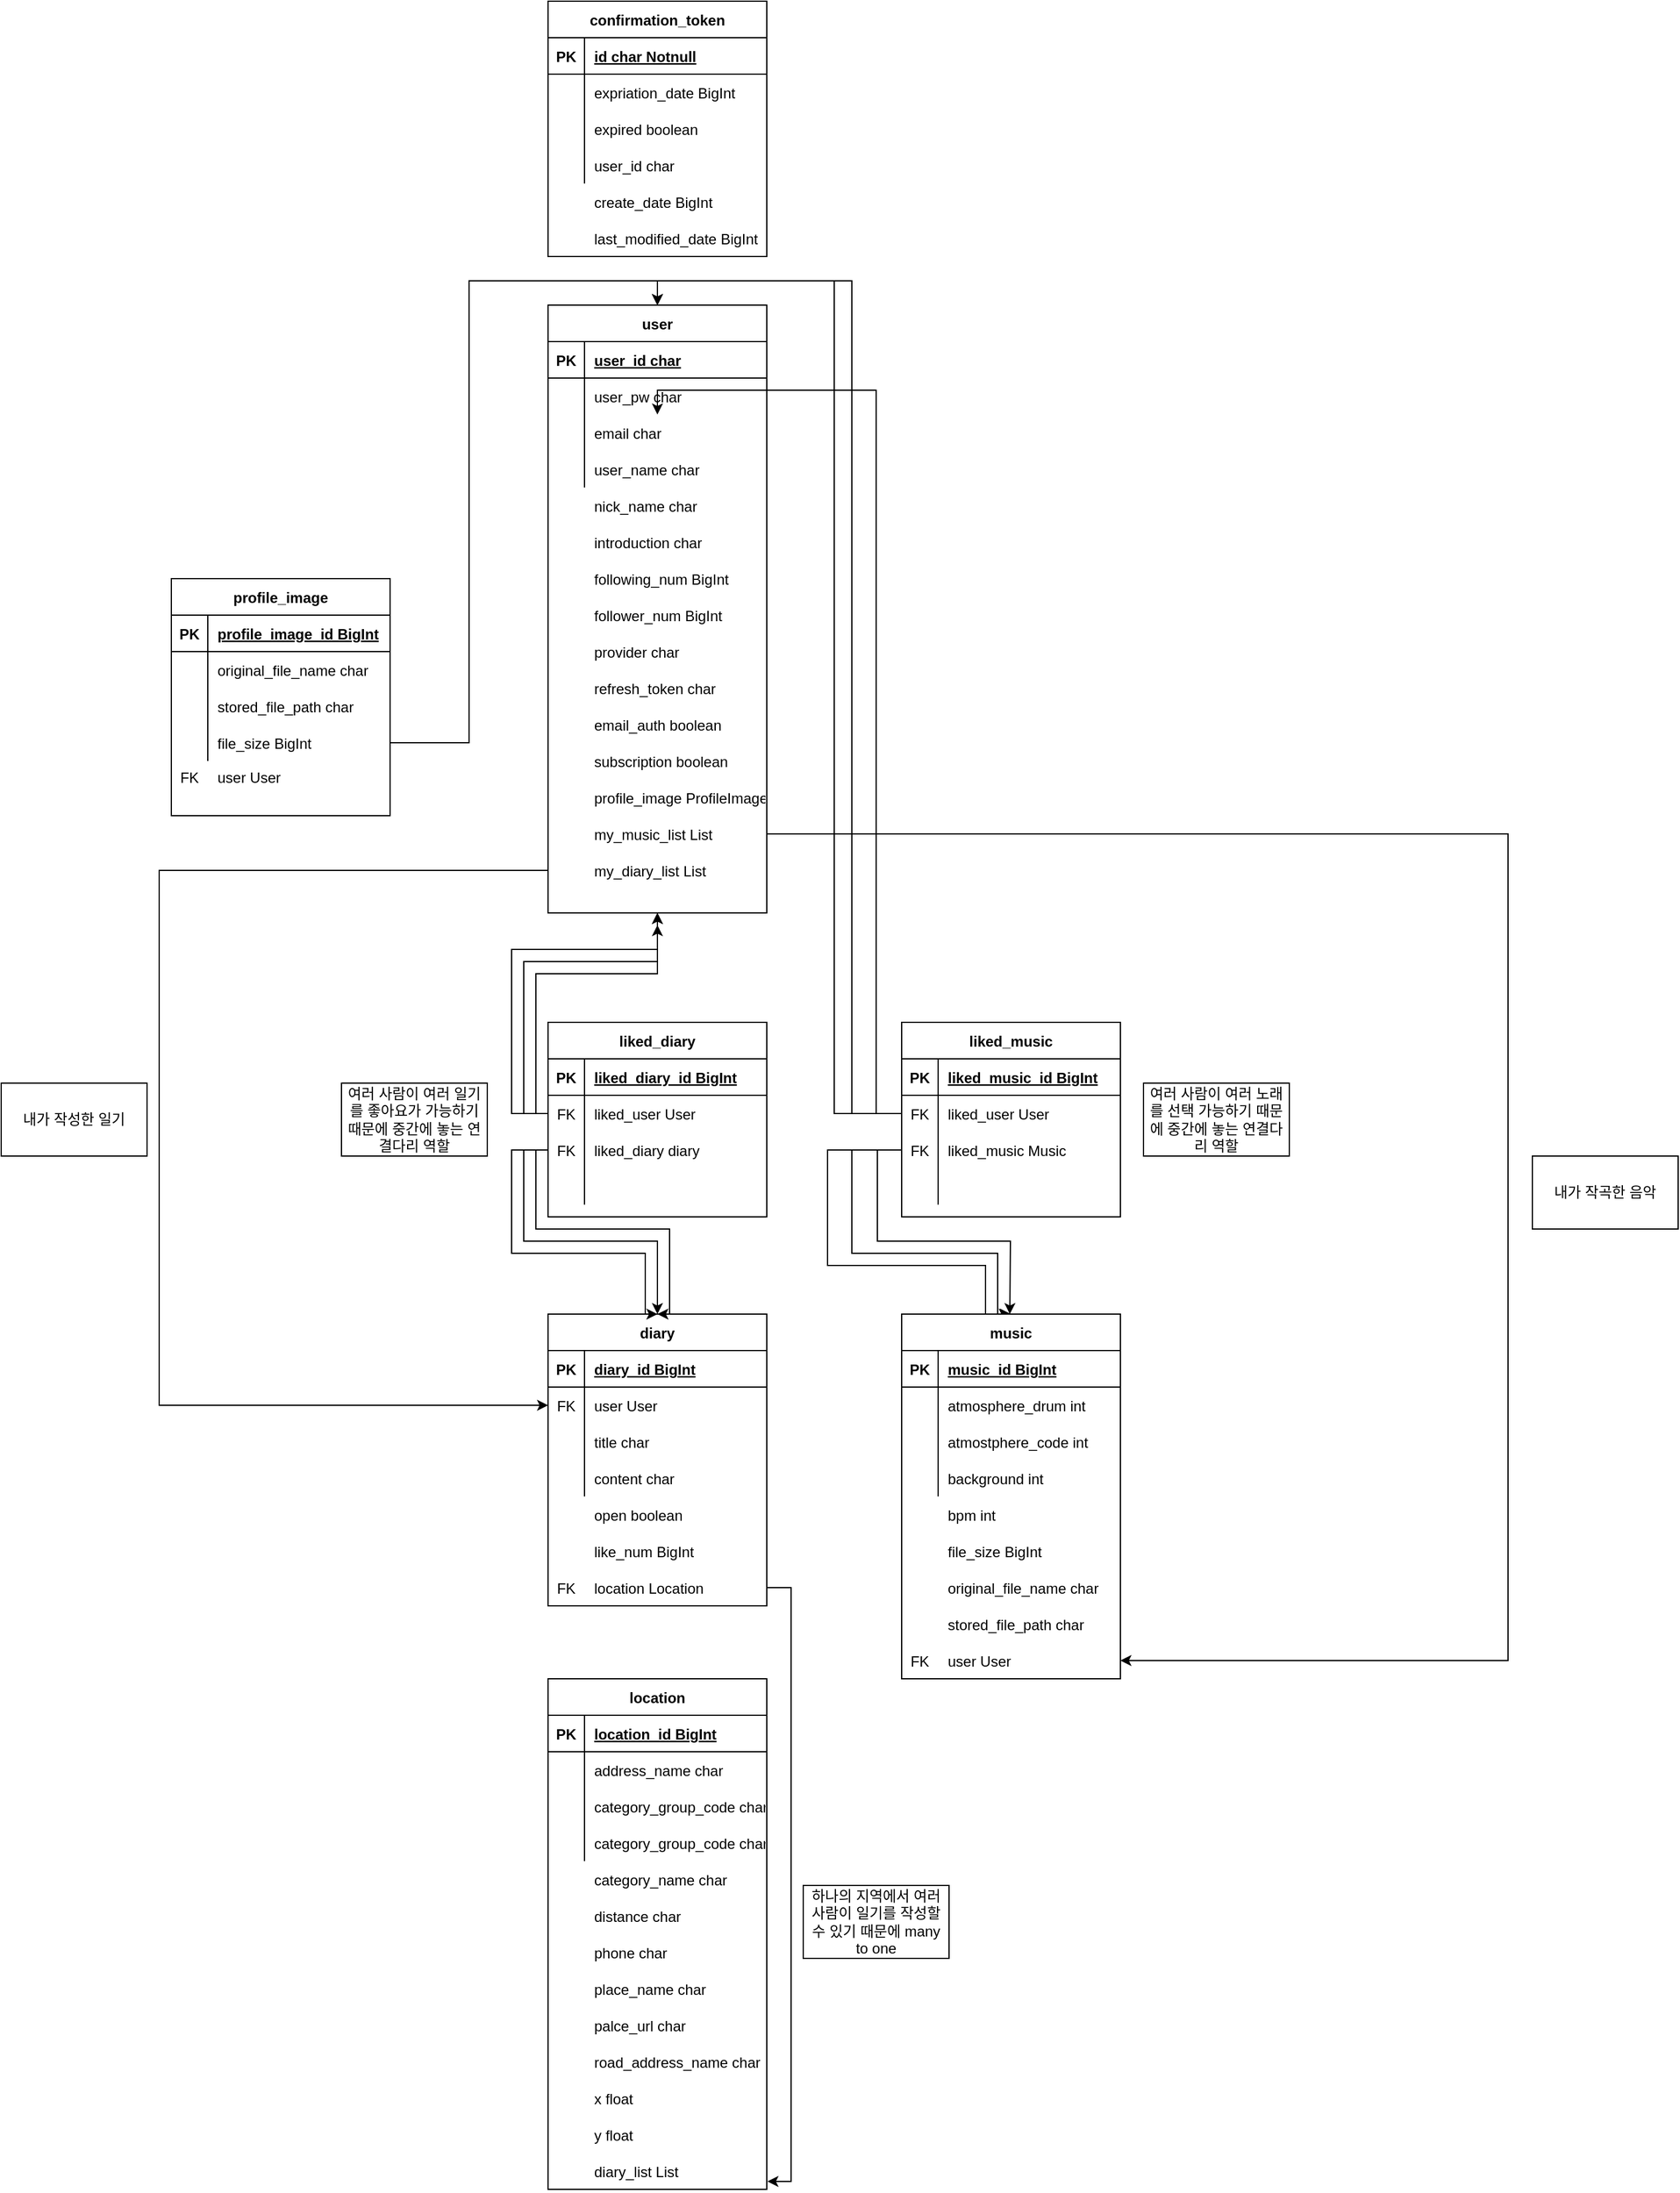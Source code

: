 <mxfile version="20.0.4" type="github"><diagram id="sT4tA96tfkoivfxkq-ap" name="Page-1"><mxGraphModel dx="2066" dy="1072" grid="1" gridSize="10" guides="1" tooltips="1" connect="1" arrows="1" fold="1" page="1" pageScale="1" pageWidth="827" pageHeight="1169" math="0" shadow="0"><root><mxCell id="0"/><mxCell id="1" parent="0"/><mxCell id="2u-Qinm91oYUnQJPwWuy-2" value="confirmation_token" style="shape=table;startSize=30;container=1;collapsible=1;childLayout=tableLayout;fixedRows=1;rowLines=0;fontStyle=1;align=center;resizeLast=1;" vertex="1" parent="1"><mxGeometry x="770" y="70" width="180" height="210" as="geometry"/></mxCell><mxCell id="2u-Qinm91oYUnQJPwWuy-3" value="" style="shape=tableRow;horizontal=0;startSize=0;swimlaneHead=0;swimlaneBody=0;fillColor=none;collapsible=0;dropTarget=0;points=[[0,0.5],[1,0.5]];portConstraint=eastwest;top=0;left=0;right=0;bottom=1;" vertex="1" parent="2u-Qinm91oYUnQJPwWuy-2"><mxGeometry y="30" width="180" height="30" as="geometry"/></mxCell><mxCell id="2u-Qinm91oYUnQJPwWuy-4" value="PK" style="shape=partialRectangle;connectable=0;fillColor=none;top=0;left=0;bottom=0;right=0;fontStyle=1;overflow=hidden;" vertex="1" parent="2u-Qinm91oYUnQJPwWuy-3"><mxGeometry width="30" height="30" as="geometry"><mxRectangle width="30" height="30" as="alternateBounds"/></mxGeometry></mxCell><mxCell id="2u-Qinm91oYUnQJPwWuy-5" value="id char Notnull" style="shape=partialRectangle;connectable=0;fillColor=none;top=0;left=0;bottom=0;right=0;align=left;spacingLeft=6;fontStyle=5;overflow=hidden;" vertex="1" parent="2u-Qinm91oYUnQJPwWuy-3"><mxGeometry x="30" width="150" height="30" as="geometry"><mxRectangle width="150" height="30" as="alternateBounds"/></mxGeometry></mxCell><mxCell id="2u-Qinm91oYUnQJPwWuy-6" value="" style="shape=tableRow;horizontal=0;startSize=0;swimlaneHead=0;swimlaneBody=0;fillColor=none;collapsible=0;dropTarget=0;points=[[0,0.5],[1,0.5]];portConstraint=eastwest;top=0;left=0;right=0;bottom=0;" vertex="1" parent="2u-Qinm91oYUnQJPwWuy-2"><mxGeometry y="60" width="180" height="30" as="geometry"/></mxCell><mxCell id="2u-Qinm91oYUnQJPwWuy-7" value="" style="shape=partialRectangle;connectable=0;fillColor=none;top=0;left=0;bottom=0;right=0;editable=1;overflow=hidden;" vertex="1" parent="2u-Qinm91oYUnQJPwWuy-6"><mxGeometry width="30" height="30" as="geometry"><mxRectangle width="30" height="30" as="alternateBounds"/></mxGeometry></mxCell><mxCell id="2u-Qinm91oYUnQJPwWuy-8" value="expriation_date BigInt" style="shape=partialRectangle;connectable=0;fillColor=none;top=0;left=0;bottom=0;right=0;align=left;spacingLeft=6;overflow=hidden;" vertex="1" parent="2u-Qinm91oYUnQJPwWuy-6"><mxGeometry x="30" width="150" height="30" as="geometry"><mxRectangle width="150" height="30" as="alternateBounds"/></mxGeometry></mxCell><mxCell id="2u-Qinm91oYUnQJPwWuy-9" value="" style="shape=tableRow;horizontal=0;startSize=0;swimlaneHead=0;swimlaneBody=0;fillColor=none;collapsible=0;dropTarget=0;points=[[0,0.5],[1,0.5]];portConstraint=eastwest;top=0;left=0;right=0;bottom=0;" vertex="1" parent="2u-Qinm91oYUnQJPwWuy-2"><mxGeometry y="90" width="180" height="30" as="geometry"/></mxCell><mxCell id="2u-Qinm91oYUnQJPwWuy-10" value="" style="shape=partialRectangle;connectable=0;fillColor=none;top=0;left=0;bottom=0;right=0;editable=1;overflow=hidden;" vertex="1" parent="2u-Qinm91oYUnQJPwWuy-9"><mxGeometry width="30" height="30" as="geometry"><mxRectangle width="30" height="30" as="alternateBounds"/></mxGeometry></mxCell><mxCell id="2u-Qinm91oYUnQJPwWuy-11" value="expired boolean" style="shape=partialRectangle;connectable=0;fillColor=none;top=0;left=0;bottom=0;right=0;align=left;spacingLeft=6;overflow=hidden;" vertex="1" parent="2u-Qinm91oYUnQJPwWuy-9"><mxGeometry x="30" width="150" height="30" as="geometry"><mxRectangle width="150" height="30" as="alternateBounds"/></mxGeometry></mxCell><mxCell id="2u-Qinm91oYUnQJPwWuy-12" value="" style="shape=tableRow;horizontal=0;startSize=0;swimlaneHead=0;swimlaneBody=0;fillColor=none;collapsible=0;dropTarget=0;points=[[0,0.5],[1,0.5]];portConstraint=eastwest;top=0;left=0;right=0;bottom=0;" vertex="1" parent="2u-Qinm91oYUnQJPwWuy-2"><mxGeometry y="120" width="180" height="30" as="geometry"/></mxCell><mxCell id="2u-Qinm91oYUnQJPwWuy-13" value="" style="shape=partialRectangle;connectable=0;fillColor=none;top=0;left=0;bottom=0;right=0;editable=1;overflow=hidden;" vertex="1" parent="2u-Qinm91oYUnQJPwWuy-12"><mxGeometry width="30" height="30" as="geometry"><mxRectangle width="30" height="30" as="alternateBounds"/></mxGeometry></mxCell><mxCell id="2u-Qinm91oYUnQJPwWuy-14" value="user_id char" style="shape=partialRectangle;connectable=0;fillColor=none;top=0;left=0;bottom=0;right=0;align=left;spacingLeft=6;overflow=hidden;" vertex="1" parent="2u-Qinm91oYUnQJPwWuy-12"><mxGeometry x="30" width="150" height="30" as="geometry"><mxRectangle width="150" height="30" as="alternateBounds"/></mxGeometry></mxCell><mxCell id="2u-Qinm91oYUnQJPwWuy-15" value="diary" style="shape=table;startSize=30;container=1;collapsible=1;childLayout=tableLayout;fixedRows=1;rowLines=0;fontStyle=1;align=center;resizeLast=1;" vertex="1" parent="1"><mxGeometry x="770" y="1150" width="180" height="240" as="geometry"/></mxCell><mxCell id="2u-Qinm91oYUnQJPwWuy-16" value="" style="shape=tableRow;horizontal=0;startSize=0;swimlaneHead=0;swimlaneBody=0;fillColor=none;collapsible=0;dropTarget=0;points=[[0,0.5],[1,0.5]];portConstraint=eastwest;top=0;left=0;right=0;bottom=1;" vertex="1" parent="2u-Qinm91oYUnQJPwWuy-15"><mxGeometry y="30" width="180" height="30" as="geometry"/></mxCell><mxCell id="2u-Qinm91oYUnQJPwWuy-17" value="PK" style="shape=partialRectangle;connectable=0;fillColor=none;top=0;left=0;bottom=0;right=0;fontStyle=1;overflow=hidden;" vertex="1" parent="2u-Qinm91oYUnQJPwWuy-16"><mxGeometry width="30" height="30" as="geometry"><mxRectangle width="30" height="30" as="alternateBounds"/></mxGeometry></mxCell><mxCell id="2u-Qinm91oYUnQJPwWuy-18" value="diary_id BigInt" style="shape=partialRectangle;connectable=0;fillColor=none;top=0;left=0;bottom=0;right=0;align=left;spacingLeft=6;fontStyle=5;overflow=hidden;" vertex="1" parent="2u-Qinm91oYUnQJPwWuy-16"><mxGeometry x="30" width="150" height="30" as="geometry"><mxRectangle width="150" height="30" as="alternateBounds"/></mxGeometry></mxCell><mxCell id="2u-Qinm91oYUnQJPwWuy-19" value="" style="shape=tableRow;horizontal=0;startSize=0;swimlaneHead=0;swimlaneBody=0;fillColor=none;collapsible=0;dropTarget=0;points=[[0,0.5],[1,0.5]];portConstraint=eastwest;top=0;left=0;right=0;bottom=0;" vertex="1" parent="2u-Qinm91oYUnQJPwWuy-15"><mxGeometry y="60" width="180" height="30" as="geometry"/></mxCell><mxCell id="2u-Qinm91oYUnQJPwWuy-20" value="FK" style="shape=partialRectangle;connectable=0;fillColor=none;top=0;left=0;bottom=0;right=0;editable=1;overflow=hidden;" vertex="1" parent="2u-Qinm91oYUnQJPwWuy-19"><mxGeometry width="30" height="30" as="geometry"><mxRectangle width="30" height="30" as="alternateBounds"/></mxGeometry></mxCell><mxCell id="2u-Qinm91oYUnQJPwWuy-21" value="user User" style="shape=partialRectangle;connectable=0;fillColor=none;top=0;left=0;bottom=0;right=0;align=left;spacingLeft=6;overflow=hidden;" vertex="1" parent="2u-Qinm91oYUnQJPwWuy-19"><mxGeometry x="30" width="150" height="30" as="geometry"><mxRectangle width="150" height="30" as="alternateBounds"/></mxGeometry></mxCell><mxCell id="2u-Qinm91oYUnQJPwWuy-22" value="" style="shape=tableRow;horizontal=0;startSize=0;swimlaneHead=0;swimlaneBody=0;fillColor=none;collapsible=0;dropTarget=0;points=[[0,0.5],[1,0.5]];portConstraint=eastwest;top=0;left=0;right=0;bottom=0;" vertex="1" parent="2u-Qinm91oYUnQJPwWuy-15"><mxGeometry y="90" width="180" height="30" as="geometry"/></mxCell><mxCell id="2u-Qinm91oYUnQJPwWuy-23" value="" style="shape=partialRectangle;connectable=0;fillColor=none;top=0;left=0;bottom=0;right=0;editable=1;overflow=hidden;" vertex="1" parent="2u-Qinm91oYUnQJPwWuy-22"><mxGeometry width="30" height="30" as="geometry"><mxRectangle width="30" height="30" as="alternateBounds"/></mxGeometry></mxCell><mxCell id="2u-Qinm91oYUnQJPwWuy-24" value="title char" style="shape=partialRectangle;connectable=0;fillColor=none;top=0;left=0;bottom=0;right=0;align=left;spacingLeft=6;overflow=hidden;" vertex="1" parent="2u-Qinm91oYUnQJPwWuy-22"><mxGeometry x="30" width="150" height="30" as="geometry"><mxRectangle width="150" height="30" as="alternateBounds"/></mxGeometry></mxCell><mxCell id="2u-Qinm91oYUnQJPwWuy-25" value="" style="shape=tableRow;horizontal=0;startSize=0;swimlaneHead=0;swimlaneBody=0;fillColor=none;collapsible=0;dropTarget=0;points=[[0,0.5],[1,0.5]];portConstraint=eastwest;top=0;left=0;right=0;bottom=0;" vertex="1" parent="2u-Qinm91oYUnQJPwWuy-15"><mxGeometry y="120" width="180" height="30" as="geometry"/></mxCell><mxCell id="2u-Qinm91oYUnQJPwWuy-26" value="" style="shape=partialRectangle;connectable=0;fillColor=none;top=0;left=0;bottom=0;right=0;editable=1;overflow=hidden;" vertex="1" parent="2u-Qinm91oYUnQJPwWuy-25"><mxGeometry width="30" height="30" as="geometry"><mxRectangle width="30" height="30" as="alternateBounds"/></mxGeometry></mxCell><mxCell id="2u-Qinm91oYUnQJPwWuy-27" value="content char" style="shape=partialRectangle;connectable=0;fillColor=none;top=0;left=0;bottom=0;right=0;align=left;spacingLeft=6;overflow=hidden;" vertex="1" parent="2u-Qinm91oYUnQJPwWuy-25"><mxGeometry x="30" width="150" height="30" as="geometry"><mxRectangle width="150" height="30" as="alternateBounds"/></mxGeometry></mxCell><mxCell id="2u-Qinm91oYUnQJPwWuy-265" style="edgeStyle=orthogonalEdgeStyle;rounded=0;orthogonalLoop=1;jettySize=auto;html=1;exitX=0;exitY=0.5;exitDx=0;exitDy=0;entryX=0.5;entryY=1;entryDx=0;entryDy=0;" edge="1" parent="1" source="2u-Qinm91oYUnQJPwWuy-32" target="2u-Qinm91oYUnQJPwWuy-93"><mxGeometry relative="1" as="geometry"><mxPoint x="860" y="840" as="targetPoint"/><Array as="points"><mxPoint x="750" y="985"/><mxPoint x="750" y="860"/><mxPoint x="860" y="860"/></Array></mxGeometry></mxCell><mxCell id="2u-Qinm91oYUnQJPwWuy-266" style="edgeStyle=orthogonalEdgeStyle;rounded=0;orthogonalLoop=1;jettySize=auto;html=1;exitX=0;exitY=0.5;exitDx=0;exitDy=0;entryX=0.5;entryY=1;entryDx=0;entryDy=0;" edge="1" parent="1" source="2u-Qinm91oYUnQJPwWuy-32" target="2u-Qinm91oYUnQJPwWuy-93"><mxGeometry relative="1" as="geometry"><Array as="points"><mxPoint x="760" y="985"/><mxPoint x="760" y="870"/><mxPoint x="860" y="870"/></Array></mxGeometry></mxCell><mxCell id="2u-Qinm91oYUnQJPwWuy-267" style="edgeStyle=orthogonalEdgeStyle;rounded=0;orthogonalLoop=1;jettySize=auto;html=1;exitX=0;exitY=0.5;exitDx=0;exitDy=0;" edge="1" parent="1" source="2u-Qinm91oYUnQJPwWuy-32"><mxGeometry relative="1" as="geometry"><mxPoint x="860" y="830" as="targetPoint"/><Array as="points"><mxPoint x="740" y="985"/><mxPoint x="740" y="850"/><mxPoint x="860" y="850"/></Array></mxGeometry></mxCell><mxCell id="2u-Qinm91oYUnQJPwWuy-268" style="edgeStyle=orthogonalEdgeStyle;rounded=0;orthogonalLoop=1;jettySize=auto;html=1;exitX=0;exitY=0.5;exitDx=0;exitDy=0;entryX=0.5;entryY=0;entryDx=0;entryDy=0;" edge="1" parent="1" source="2u-Qinm91oYUnQJPwWuy-35" target="2u-Qinm91oYUnQJPwWuy-15"><mxGeometry relative="1" as="geometry"/></mxCell><mxCell id="2u-Qinm91oYUnQJPwWuy-269" style="edgeStyle=orthogonalEdgeStyle;rounded=0;orthogonalLoop=1;jettySize=auto;html=1;exitX=0;exitY=0.5;exitDx=0;exitDy=0;entryX=0.5;entryY=0;entryDx=0;entryDy=0;" edge="1" parent="1" source="2u-Qinm91oYUnQJPwWuy-35" target="2u-Qinm91oYUnQJPwWuy-15"><mxGeometry relative="1" as="geometry"><Array as="points"><mxPoint x="740" y="1015"/><mxPoint x="740" y="1100"/><mxPoint x="850" y="1100"/><mxPoint x="850" y="1150"/></Array></mxGeometry></mxCell><mxCell id="2u-Qinm91oYUnQJPwWuy-270" style="edgeStyle=orthogonalEdgeStyle;rounded=0;orthogonalLoop=1;jettySize=auto;html=1;exitX=0;exitY=0.5;exitDx=0;exitDy=0;" edge="1" parent="1" source="2u-Qinm91oYUnQJPwWuy-35"><mxGeometry relative="1" as="geometry"><mxPoint x="860" y="1150" as="targetPoint"/><Array as="points"><mxPoint x="760" y="1015"/><mxPoint x="760" y="1080"/><mxPoint x="870" y="1080"/><mxPoint x="870" y="1150"/></Array></mxGeometry></mxCell><mxCell id="2u-Qinm91oYUnQJPwWuy-28" value="liked_diary" style="shape=table;startSize=30;container=1;collapsible=1;childLayout=tableLayout;fixedRows=1;rowLines=0;fontStyle=1;align=center;resizeLast=1;" vertex="1" parent="1"><mxGeometry x="770" y="910" width="180" height="160" as="geometry"/></mxCell><mxCell id="2u-Qinm91oYUnQJPwWuy-29" value="" style="shape=tableRow;horizontal=0;startSize=0;swimlaneHead=0;swimlaneBody=0;fillColor=none;collapsible=0;dropTarget=0;points=[[0,0.5],[1,0.5]];portConstraint=eastwest;top=0;left=0;right=0;bottom=1;" vertex="1" parent="2u-Qinm91oYUnQJPwWuy-28"><mxGeometry y="30" width="180" height="30" as="geometry"/></mxCell><mxCell id="2u-Qinm91oYUnQJPwWuy-30" value="PK" style="shape=partialRectangle;connectable=0;fillColor=none;top=0;left=0;bottom=0;right=0;fontStyle=1;overflow=hidden;" vertex="1" parent="2u-Qinm91oYUnQJPwWuy-29"><mxGeometry width="30" height="30" as="geometry"><mxRectangle width="30" height="30" as="alternateBounds"/></mxGeometry></mxCell><mxCell id="2u-Qinm91oYUnQJPwWuy-31" value="liked_diary_id BigInt" style="shape=partialRectangle;connectable=0;fillColor=none;top=0;left=0;bottom=0;right=0;align=left;spacingLeft=6;fontStyle=5;overflow=hidden;" vertex="1" parent="2u-Qinm91oYUnQJPwWuy-29"><mxGeometry x="30" width="150" height="30" as="geometry"><mxRectangle width="150" height="30" as="alternateBounds"/></mxGeometry></mxCell><mxCell id="2u-Qinm91oYUnQJPwWuy-32" value="" style="shape=tableRow;horizontal=0;startSize=0;swimlaneHead=0;swimlaneBody=0;fillColor=none;collapsible=0;dropTarget=0;points=[[0,0.5],[1,0.5]];portConstraint=eastwest;top=0;left=0;right=0;bottom=0;" vertex="1" parent="2u-Qinm91oYUnQJPwWuy-28"><mxGeometry y="60" width="180" height="30" as="geometry"/></mxCell><mxCell id="2u-Qinm91oYUnQJPwWuy-33" value="FK" style="shape=partialRectangle;connectable=0;fillColor=none;top=0;left=0;bottom=0;right=0;editable=1;overflow=hidden;" vertex="1" parent="2u-Qinm91oYUnQJPwWuy-32"><mxGeometry width="30" height="30" as="geometry"><mxRectangle width="30" height="30" as="alternateBounds"/></mxGeometry></mxCell><mxCell id="2u-Qinm91oYUnQJPwWuy-34" value="liked_user User" style="shape=partialRectangle;connectable=0;fillColor=none;top=0;left=0;bottom=0;right=0;align=left;spacingLeft=6;overflow=hidden;" vertex="1" parent="2u-Qinm91oYUnQJPwWuy-32"><mxGeometry x="30" width="150" height="30" as="geometry"><mxRectangle width="150" height="30" as="alternateBounds"/></mxGeometry></mxCell><mxCell id="2u-Qinm91oYUnQJPwWuy-35" value="" style="shape=tableRow;horizontal=0;startSize=0;swimlaneHead=0;swimlaneBody=0;fillColor=none;collapsible=0;dropTarget=0;points=[[0,0.5],[1,0.5]];portConstraint=eastwest;top=0;left=0;right=0;bottom=0;" vertex="1" parent="2u-Qinm91oYUnQJPwWuy-28"><mxGeometry y="90" width="180" height="30" as="geometry"/></mxCell><mxCell id="2u-Qinm91oYUnQJPwWuy-36" value="FK" style="shape=partialRectangle;connectable=0;fillColor=none;top=0;left=0;bottom=0;right=0;editable=1;overflow=hidden;" vertex="1" parent="2u-Qinm91oYUnQJPwWuy-35"><mxGeometry width="30" height="30" as="geometry"><mxRectangle width="30" height="30" as="alternateBounds"/></mxGeometry></mxCell><mxCell id="2u-Qinm91oYUnQJPwWuy-37" value="liked_diary diary" style="shape=partialRectangle;connectable=0;fillColor=none;top=0;left=0;bottom=0;right=0;align=left;spacingLeft=6;overflow=hidden;" vertex="1" parent="2u-Qinm91oYUnQJPwWuy-35"><mxGeometry x="30" width="150" height="30" as="geometry"><mxRectangle width="150" height="30" as="alternateBounds"/></mxGeometry></mxCell><mxCell id="2u-Qinm91oYUnQJPwWuy-38" value="" style="shape=tableRow;horizontal=0;startSize=0;swimlaneHead=0;swimlaneBody=0;fillColor=none;collapsible=0;dropTarget=0;points=[[0,0.5],[1,0.5]];portConstraint=eastwest;top=0;left=0;right=0;bottom=0;" vertex="1" parent="2u-Qinm91oYUnQJPwWuy-28"><mxGeometry y="120" width="180" height="30" as="geometry"/></mxCell><mxCell id="2u-Qinm91oYUnQJPwWuy-39" value="" style="shape=partialRectangle;connectable=0;fillColor=none;top=0;left=0;bottom=0;right=0;editable=1;overflow=hidden;" vertex="1" parent="2u-Qinm91oYUnQJPwWuy-38"><mxGeometry width="30" height="30" as="geometry"><mxRectangle width="30" height="30" as="alternateBounds"/></mxGeometry></mxCell><mxCell id="2u-Qinm91oYUnQJPwWuy-40" value="" style="shape=partialRectangle;connectable=0;fillColor=none;top=0;left=0;bottom=0;right=0;align=left;spacingLeft=6;overflow=hidden;" vertex="1" parent="2u-Qinm91oYUnQJPwWuy-38"><mxGeometry x="30" width="150" height="30" as="geometry"><mxRectangle width="150" height="30" as="alternateBounds"/></mxGeometry></mxCell><mxCell id="2u-Qinm91oYUnQJPwWuy-271" style="edgeStyle=orthogonalEdgeStyle;rounded=0;orthogonalLoop=1;jettySize=auto;html=1;exitX=0;exitY=0.5;exitDx=0;exitDy=0;entryX=0.5;entryY=0;entryDx=0;entryDy=0;" edge="1" parent="1" source="2u-Qinm91oYUnQJPwWuy-45" target="2u-Qinm91oYUnQJPwWuy-93"><mxGeometry relative="1" as="geometry"/></mxCell><mxCell id="2u-Qinm91oYUnQJPwWuy-272" style="edgeStyle=orthogonalEdgeStyle;rounded=0;orthogonalLoop=1;jettySize=auto;html=1;exitX=0;exitY=0.5;exitDx=0;exitDy=0;entryX=0.5;entryY=0;entryDx=0;entryDy=0;" edge="1" parent="1" source="2u-Qinm91oYUnQJPwWuy-45" target="2u-Qinm91oYUnQJPwWuy-93"><mxGeometry relative="1" as="geometry"><Array as="points"><mxPoint x="1020" y="985"/><mxPoint x="1020" y="300"/><mxPoint x="860" y="300"/></Array></mxGeometry></mxCell><mxCell id="2u-Qinm91oYUnQJPwWuy-273" style="edgeStyle=orthogonalEdgeStyle;rounded=0;orthogonalLoop=1;jettySize=auto;html=1;exitX=0;exitY=0.5;exitDx=0;exitDy=0;" edge="1" parent="1" source="2u-Qinm91oYUnQJPwWuy-45"><mxGeometry relative="1" as="geometry"><mxPoint x="860" y="410" as="targetPoint"/><Array as="points"><mxPoint x="1040" y="985"/><mxPoint x="1040" y="390"/><mxPoint x="860" y="390"/></Array></mxGeometry></mxCell><mxCell id="2u-Qinm91oYUnQJPwWuy-274" style="edgeStyle=orthogonalEdgeStyle;rounded=0;orthogonalLoop=1;jettySize=auto;html=1;exitX=0;exitY=0.5;exitDx=0;exitDy=0;entryX=0.5;entryY=0;entryDx=0;entryDy=0;" edge="1" parent="1" source="2u-Qinm91oYUnQJPwWuy-48" target="2u-Qinm91oYUnQJPwWuy-67"><mxGeometry relative="1" as="geometry"><Array as="points"><mxPoint x="1020" y="1015"/><mxPoint x="1020" y="1100"/><mxPoint x="1140" y="1100"/><mxPoint x="1140" y="1150"/></Array></mxGeometry></mxCell><mxCell id="2u-Qinm91oYUnQJPwWuy-275" style="edgeStyle=orthogonalEdgeStyle;rounded=0;orthogonalLoop=1;jettySize=auto;html=1;exitX=0;exitY=0.5;exitDx=0;exitDy=0;" edge="1" parent="1" source="2u-Qinm91oYUnQJPwWuy-48"><mxGeometry relative="1" as="geometry"><mxPoint x="1150" y="1150" as="targetPoint"/><Array as="points"><mxPoint x="1000" y="1015"/><mxPoint x="1000" y="1110"/><mxPoint x="1130" y="1110"/><mxPoint x="1130" y="1150"/></Array></mxGeometry></mxCell><mxCell id="2u-Qinm91oYUnQJPwWuy-276" style="edgeStyle=orthogonalEdgeStyle;rounded=0;orthogonalLoop=1;jettySize=auto;html=1;exitX=0;exitY=0.5;exitDx=0;exitDy=0;" edge="1" parent="1" source="2u-Qinm91oYUnQJPwWuy-48"><mxGeometry relative="1" as="geometry"><mxPoint x="1150" y="1150" as="targetPoint"/></mxGeometry></mxCell><mxCell id="2u-Qinm91oYUnQJPwWuy-41" value="liked_music" style="shape=table;startSize=30;container=1;collapsible=1;childLayout=tableLayout;fixedRows=1;rowLines=0;fontStyle=1;align=center;resizeLast=1;" vertex="1" parent="1"><mxGeometry x="1061" y="910" width="180" height="160" as="geometry"/></mxCell><mxCell id="2u-Qinm91oYUnQJPwWuy-42" value="" style="shape=tableRow;horizontal=0;startSize=0;swimlaneHead=0;swimlaneBody=0;fillColor=none;collapsible=0;dropTarget=0;points=[[0,0.5],[1,0.5]];portConstraint=eastwest;top=0;left=0;right=0;bottom=1;" vertex="1" parent="2u-Qinm91oYUnQJPwWuy-41"><mxGeometry y="30" width="180" height="30" as="geometry"/></mxCell><mxCell id="2u-Qinm91oYUnQJPwWuy-43" value="PK" style="shape=partialRectangle;connectable=0;fillColor=none;top=0;left=0;bottom=0;right=0;fontStyle=1;overflow=hidden;" vertex="1" parent="2u-Qinm91oYUnQJPwWuy-42"><mxGeometry width="30" height="30" as="geometry"><mxRectangle width="30" height="30" as="alternateBounds"/></mxGeometry></mxCell><mxCell id="2u-Qinm91oYUnQJPwWuy-44" value="liked_music_id BigInt" style="shape=partialRectangle;connectable=0;fillColor=none;top=0;left=0;bottom=0;right=0;align=left;spacingLeft=6;fontStyle=5;overflow=hidden;" vertex="1" parent="2u-Qinm91oYUnQJPwWuy-42"><mxGeometry x="30" width="150" height="30" as="geometry"><mxRectangle width="150" height="30" as="alternateBounds"/></mxGeometry></mxCell><mxCell id="2u-Qinm91oYUnQJPwWuy-45" value="" style="shape=tableRow;horizontal=0;startSize=0;swimlaneHead=0;swimlaneBody=0;fillColor=none;collapsible=0;dropTarget=0;points=[[0,0.5],[1,0.5]];portConstraint=eastwest;top=0;left=0;right=0;bottom=0;" vertex="1" parent="2u-Qinm91oYUnQJPwWuy-41"><mxGeometry y="60" width="180" height="30" as="geometry"/></mxCell><mxCell id="2u-Qinm91oYUnQJPwWuy-46" value="FK" style="shape=partialRectangle;connectable=0;fillColor=none;top=0;left=0;bottom=0;right=0;editable=1;overflow=hidden;" vertex="1" parent="2u-Qinm91oYUnQJPwWuy-45"><mxGeometry width="30" height="30" as="geometry"><mxRectangle width="30" height="30" as="alternateBounds"/></mxGeometry></mxCell><mxCell id="2u-Qinm91oYUnQJPwWuy-47" value="liked_user User" style="shape=partialRectangle;connectable=0;fillColor=none;top=0;left=0;bottom=0;right=0;align=left;spacingLeft=6;overflow=hidden;" vertex="1" parent="2u-Qinm91oYUnQJPwWuy-45"><mxGeometry x="30" width="150" height="30" as="geometry"><mxRectangle width="150" height="30" as="alternateBounds"/></mxGeometry></mxCell><mxCell id="2u-Qinm91oYUnQJPwWuy-48" value="" style="shape=tableRow;horizontal=0;startSize=0;swimlaneHead=0;swimlaneBody=0;fillColor=none;collapsible=0;dropTarget=0;points=[[0,0.5],[1,0.5]];portConstraint=eastwest;top=0;left=0;right=0;bottom=0;" vertex="1" parent="2u-Qinm91oYUnQJPwWuy-41"><mxGeometry y="90" width="180" height="30" as="geometry"/></mxCell><mxCell id="2u-Qinm91oYUnQJPwWuy-49" value="FK" style="shape=partialRectangle;connectable=0;fillColor=none;top=0;left=0;bottom=0;right=0;editable=1;overflow=hidden;" vertex="1" parent="2u-Qinm91oYUnQJPwWuy-48"><mxGeometry width="30" height="30" as="geometry"><mxRectangle width="30" height="30" as="alternateBounds"/></mxGeometry></mxCell><mxCell id="2u-Qinm91oYUnQJPwWuy-50" value="liked_music Music" style="shape=partialRectangle;connectable=0;fillColor=none;top=0;left=0;bottom=0;right=0;align=left;spacingLeft=6;overflow=hidden;" vertex="1" parent="2u-Qinm91oYUnQJPwWuy-48"><mxGeometry x="30" width="150" height="30" as="geometry"><mxRectangle width="150" height="30" as="alternateBounds"/></mxGeometry></mxCell><mxCell id="2u-Qinm91oYUnQJPwWuy-51" value="" style="shape=tableRow;horizontal=0;startSize=0;swimlaneHead=0;swimlaneBody=0;fillColor=none;collapsible=0;dropTarget=0;points=[[0,0.5],[1,0.5]];portConstraint=eastwest;top=0;left=0;right=0;bottom=0;" vertex="1" parent="2u-Qinm91oYUnQJPwWuy-41"><mxGeometry y="120" width="180" height="30" as="geometry"/></mxCell><mxCell id="2u-Qinm91oYUnQJPwWuy-52" value="" style="shape=partialRectangle;connectable=0;fillColor=none;top=0;left=0;bottom=0;right=0;editable=1;overflow=hidden;" vertex="1" parent="2u-Qinm91oYUnQJPwWuy-51"><mxGeometry width="30" height="30" as="geometry"><mxRectangle width="30" height="30" as="alternateBounds"/></mxGeometry></mxCell><mxCell id="2u-Qinm91oYUnQJPwWuy-53" value="" style="shape=partialRectangle;connectable=0;fillColor=none;top=0;left=0;bottom=0;right=0;align=left;spacingLeft=6;overflow=hidden;" vertex="1" parent="2u-Qinm91oYUnQJPwWuy-51"><mxGeometry x="30" width="150" height="30" as="geometry"><mxRectangle width="150" height="30" as="alternateBounds"/></mxGeometry></mxCell><mxCell id="2u-Qinm91oYUnQJPwWuy-54" value="location" style="shape=table;startSize=30;container=1;collapsible=1;childLayout=tableLayout;fixedRows=1;rowLines=0;fontStyle=1;align=center;resizeLast=1;" vertex="1" parent="1"><mxGeometry x="770" y="1450" width="180" height="420" as="geometry"/></mxCell><mxCell id="2u-Qinm91oYUnQJPwWuy-55" value="" style="shape=tableRow;horizontal=0;startSize=0;swimlaneHead=0;swimlaneBody=0;fillColor=none;collapsible=0;dropTarget=0;points=[[0,0.5],[1,0.5]];portConstraint=eastwest;top=0;left=0;right=0;bottom=1;" vertex="1" parent="2u-Qinm91oYUnQJPwWuy-54"><mxGeometry y="30" width="180" height="30" as="geometry"/></mxCell><mxCell id="2u-Qinm91oYUnQJPwWuy-56" value="PK" style="shape=partialRectangle;connectable=0;fillColor=none;top=0;left=0;bottom=0;right=0;fontStyle=1;overflow=hidden;" vertex="1" parent="2u-Qinm91oYUnQJPwWuy-55"><mxGeometry width="30" height="30" as="geometry"><mxRectangle width="30" height="30" as="alternateBounds"/></mxGeometry></mxCell><mxCell id="2u-Qinm91oYUnQJPwWuy-57" value="location_id BigInt" style="shape=partialRectangle;connectable=0;fillColor=none;top=0;left=0;bottom=0;right=0;align=left;spacingLeft=6;fontStyle=5;overflow=hidden;" vertex="1" parent="2u-Qinm91oYUnQJPwWuy-55"><mxGeometry x="30" width="150" height="30" as="geometry"><mxRectangle width="150" height="30" as="alternateBounds"/></mxGeometry></mxCell><mxCell id="2u-Qinm91oYUnQJPwWuy-58" value="" style="shape=tableRow;horizontal=0;startSize=0;swimlaneHead=0;swimlaneBody=0;fillColor=none;collapsible=0;dropTarget=0;points=[[0,0.5],[1,0.5]];portConstraint=eastwest;top=0;left=0;right=0;bottom=0;" vertex="1" parent="2u-Qinm91oYUnQJPwWuy-54"><mxGeometry y="60" width="180" height="30" as="geometry"/></mxCell><mxCell id="2u-Qinm91oYUnQJPwWuy-59" value="" style="shape=partialRectangle;connectable=0;fillColor=none;top=0;left=0;bottom=0;right=0;editable=1;overflow=hidden;" vertex="1" parent="2u-Qinm91oYUnQJPwWuy-58"><mxGeometry width="30" height="30" as="geometry"><mxRectangle width="30" height="30" as="alternateBounds"/></mxGeometry></mxCell><mxCell id="2u-Qinm91oYUnQJPwWuy-60" value="address_name char" style="shape=partialRectangle;connectable=0;fillColor=none;top=0;left=0;bottom=0;right=0;align=left;spacingLeft=6;overflow=hidden;" vertex="1" parent="2u-Qinm91oYUnQJPwWuy-58"><mxGeometry x="30" width="150" height="30" as="geometry"><mxRectangle width="150" height="30" as="alternateBounds"/></mxGeometry></mxCell><mxCell id="2u-Qinm91oYUnQJPwWuy-61" value="" style="shape=tableRow;horizontal=0;startSize=0;swimlaneHead=0;swimlaneBody=0;fillColor=none;collapsible=0;dropTarget=0;points=[[0,0.5],[1,0.5]];portConstraint=eastwest;top=0;left=0;right=0;bottom=0;" vertex="1" parent="2u-Qinm91oYUnQJPwWuy-54"><mxGeometry y="90" width="180" height="30" as="geometry"/></mxCell><mxCell id="2u-Qinm91oYUnQJPwWuy-62" value="" style="shape=partialRectangle;connectable=0;fillColor=none;top=0;left=0;bottom=0;right=0;editable=1;overflow=hidden;" vertex="1" parent="2u-Qinm91oYUnQJPwWuy-61"><mxGeometry width="30" height="30" as="geometry"><mxRectangle width="30" height="30" as="alternateBounds"/></mxGeometry></mxCell><mxCell id="2u-Qinm91oYUnQJPwWuy-63" value="category_group_code char" style="shape=partialRectangle;connectable=0;fillColor=none;top=0;left=0;bottom=0;right=0;align=left;spacingLeft=6;overflow=hidden;" vertex="1" parent="2u-Qinm91oYUnQJPwWuy-61"><mxGeometry x="30" width="150" height="30" as="geometry"><mxRectangle width="150" height="30" as="alternateBounds"/></mxGeometry></mxCell><mxCell id="2u-Qinm91oYUnQJPwWuy-64" value="" style="shape=tableRow;horizontal=0;startSize=0;swimlaneHead=0;swimlaneBody=0;fillColor=none;collapsible=0;dropTarget=0;points=[[0,0.5],[1,0.5]];portConstraint=eastwest;top=0;left=0;right=0;bottom=0;" vertex="1" parent="2u-Qinm91oYUnQJPwWuy-54"><mxGeometry y="120" width="180" height="30" as="geometry"/></mxCell><mxCell id="2u-Qinm91oYUnQJPwWuy-65" value="" style="shape=partialRectangle;connectable=0;fillColor=none;top=0;left=0;bottom=0;right=0;editable=1;overflow=hidden;" vertex="1" parent="2u-Qinm91oYUnQJPwWuy-64"><mxGeometry width="30" height="30" as="geometry"><mxRectangle width="30" height="30" as="alternateBounds"/></mxGeometry></mxCell><mxCell id="2u-Qinm91oYUnQJPwWuy-66" value="category_group_code char" style="shape=partialRectangle;connectable=0;fillColor=none;top=0;left=0;bottom=0;right=0;align=left;spacingLeft=6;overflow=hidden;" vertex="1" parent="2u-Qinm91oYUnQJPwWuy-64"><mxGeometry x="30" width="150" height="30" as="geometry"><mxRectangle width="150" height="30" as="alternateBounds"/></mxGeometry></mxCell><mxCell id="2u-Qinm91oYUnQJPwWuy-67" value="music" style="shape=table;startSize=30;container=1;collapsible=1;childLayout=tableLayout;fixedRows=1;rowLines=0;fontStyle=1;align=center;resizeLast=1;" vertex="1" parent="1"><mxGeometry x="1061" y="1150" width="180" height="300" as="geometry"/></mxCell><mxCell id="2u-Qinm91oYUnQJPwWuy-68" value="" style="shape=tableRow;horizontal=0;startSize=0;swimlaneHead=0;swimlaneBody=0;fillColor=none;collapsible=0;dropTarget=0;points=[[0,0.5],[1,0.5]];portConstraint=eastwest;top=0;left=0;right=0;bottom=1;" vertex="1" parent="2u-Qinm91oYUnQJPwWuy-67"><mxGeometry y="30" width="180" height="30" as="geometry"/></mxCell><mxCell id="2u-Qinm91oYUnQJPwWuy-69" value="PK" style="shape=partialRectangle;connectable=0;fillColor=none;top=0;left=0;bottom=0;right=0;fontStyle=1;overflow=hidden;" vertex="1" parent="2u-Qinm91oYUnQJPwWuy-68"><mxGeometry width="30" height="30" as="geometry"><mxRectangle width="30" height="30" as="alternateBounds"/></mxGeometry></mxCell><mxCell id="2u-Qinm91oYUnQJPwWuy-70" value="music_id BigInt" style="shape=partialRectangle;connectable=0;fillColor=none;top=0;left=0;bottom=0;right=0;align=left;spacingLeft=6;fontStyle=5;overflow=hidden;" vertex="1" parent="2u-Qinm91oYUnQJPwWuy-68"><mxGeometry x="30" width="150" height="30" as="geometry"><mxRectangle width="150" height="30" as="alternateBounds"/></mxGeometry></mxCell><mxCell id="2u-Qinm91oYUnQJPwWuy-71" value="" style="shape=tableRow;horizontal=0;startSize=0;swimlaneHead=0;swimlaneBody=0;fillColor=none;collapsible=0;dropTarget=0;points=[[0,0.5],[1,0.5]];portConstraint=eastwest;top=0;left=0;right=0;bottom=0;" vertex="1" parent="2u-Qinm91oYUnQJPwWuy-67"><mxGeometry y="60" width="180" height="30" as="geometry"/></mxCell><mxCell id="2u-Qinm91oYUnQJPwWuy-72" value="" style="shape=partialRectangle;connectable=0;fillColor=none;top=0;left=0;bottom=0;right=0;editable=1;overflow=hidden;" vertex="1" parent="2u-Qinm91oYUnQJPwWuy-71"><mxGeometry width="30" height="30" as="geometry"><mxRectangle width="30" height="30" as="alternateBounds"/></mxGeometry></mxCell><mxCell id="2u-Qinm91oYUnQJPwWuy-73" value="atmosphere_drum int" style="shape=partialRectangle;connectable=0;fillColor=none;top=0;left=0;bottom=0;right=0;align=left;spacingLeft=6;overflow=hidden;" vertex="1" parent="2u-Qinm91oYUnQJPwWuy-71"><mxGeometry x="30" width="150" height="30" as="geometry"><mxRectangle width="150" height="30" as="alternateBounds"/></mxGeometry></mxCell><mxCell id="2u-Qinm91oYUnQJPwWuy-74" value="" style="shape=tableRow;horizontal=0;startSize=0;swimlaneHead=0;swimlaneBody=0;fillColor=none;collapsible=0;dropTarget=0;points=[[0,0.5],[1,0.5]];portConstraint=eastwest;top=0;left=0;right=0;bottom=0;" vertex="1" parent="2u-Qinm91oYUnQJPwWuy-67"><mxGeometry y="90" width="180" height="30" as="geometry"/></mxCell><mxCell id="2u-Qinm91oYUnQJPwWuy-75" value="" style="shape=partialRectangle;connectable=0;fillColor=none;top=0;left=0;bottom=0;right=0;editable=1;overflow=hidden;" vertex="1" parent="2u-Qinm91oYUnQJPwWuy-74"><mxGeometry width="30" height="30" as="geometry"><mxRectangle width="30" height="30" as="alternateBounds"/></mxGeometry></mxCell><mxCell id="2u-Qinm91oYUnQJPwWuy-76" value="atmostphere_code int" style="shape=partialRectangle;connectable=0;fillColor=none;top=0;left=0;bottom=0;right=0;align=left;spacingLeft=6;overflow=hidden;" vertex="1" parent="2u-Qinm91oYUnQJPwWuy-74"><mxGeometry x="30" width="150" height="30" as="geometry"><mxRectangle width="150" height="30" as="alternateBounds"/></mxGeometry></mxCell><mxCell id="2u-Qinm91oYUnQJPwWuy-77" value="" style="shape=tableRow;horizontal=0;startSize=0;swimlaneHead=0;swimlaneBody=0;fillColor=none;collapsible=0;dropTarget=0;points=[[0,0.5],[1,0.5]];portConstraint=eastwest;top=0;left=0;right=0;bottom=0;" vertex="1" parent="2u-Qinm91oYUnQJPwWuy-67"><mxGeometry y="120" width="180" height="30" as="geometry"/></mxCell><mxCell id="2u-Qinm91oYUnQJPwWuy-78" value="" style="shape=partialRectangle;connectable=0;fillColor=none;top=0;left=0;bottom=0;right=0;editable=1;overflow=hidden;" vertex="1" parent="2u-Qinm91oYUnQJPwWuy-77"><mxGeometry width="30" height="30" as="geometry"><mxRectangle width="30" height="30" as="alternateBounds"/></mxGeometry></mxCell><mxCell id="2u-Qinm91oYUnQJPwWuy-79" value="background int" style="shape=partialRectangle;connectable=0;fillColor=none;top=0;left=0;bottom=0;right=0;align=left;spacingLeft=6;overflow=hidden;" vertex="1" parent="2u-Qinm91oYUnQJPwWuy-77"><mxGeometry x="30" width="150" height="30" as="geometry"><mxRectangle width="150" height="30" as="alternateBounds"/></mxGeometry></mxCell><mxCell id="2u-Qinm91oYUnQJPwWuy-80" value="profile_image" style="shape=table;startSize=30;container=1;collapsible=1;childLayout=tableLayout;fixedRows=1;rowLines=0;fontStyle=1;align=center;resizeLast=1;" vertex="1" parent="1"><mxGeometry x="460" y="545" width="180" height="195" as="geometry"/></mxCell><mxCell id="2u-Qinm91oYUnQJPwWuy-81" value="" style="shape=tableRow;horizontal=0;startSize=0;swimlaneHead=0;swimlaneBody=0;fillColor=none;collapsible=0;dropTarget=0;points=[[0,0.5],[1,0.5]];portConstraint=eastwest;top=0;left=0;right=0;bottom=1;" vertex="1" parent="2u-Qinm91oYUnQJPwWuy-80"><mxGeometry y="30" width="180" height="30" as="geometry"/></mxCell><mxCell id="2u-Qinm91oYUnQJPwWuy-82" value="PK" style="shape=partialRectangle;connectable=0;fillColor=none;top=0;left=0;bottom=0;right=0;fontStyle=1;overflow=hidden;" vertex="1" parent="2u-Qinm91oYUnQJPwWuy-81"><mxGeometry width="30" height="30" as="geometry"><mxRectangle width="30" height="30" as="alternateBounds"/></mxGeometry></mxCell><mxCell id="2u-Qinm91oYUnQJPwWuy-83" value="profile_image_id BigInt" style="shape=partialRectangle;connectable=0;fillColor=none;top=0;left=0;bottom=0;right=0;align=left;spacingLeft=6;fontStyle=5;overflow=hidden;" vertex="1" parent="2u-Qinm91oYUnQJPwWuy-81"><mxGeometry x="30" width="150" height="30" as="geometry"><mxRectangle width="150" height="30" as="alternateBounds"/></mxGeometry></mxCell><mxCell id="2u-Qinm91oYUnQJPwWuy-84" value="" style="shape=tableRow;horizontal=0;startSize=0;swimlaneHead=0;swimlaneBody=0;fillColor=none;collapsible=0;dropTarget=0;points=[[0,0.5],[1,0.5]];portConstraint=eastwest;top=0;left=0;right=0;bottom=0;" vertex="1" parent="2u-Qinm91oYUnQJPwWuy-80"><mxGeometry y="60" width="180" height="30" as="geometry"/></mxCell><mxCell id="2u-Qinm91oYUnQJPwWuy-85" value="" style="shape=partialRectangle;connectable=0;fillColor=none;top=0;left=0;bottom=0;right=0;editable=1;overflow=hidden;" vertex="1" parent="2u-Qinm91oYUnQJPwWuy-84"><mxGeometry width="30" height="30" as="geometry"><mxRectangle width="30" height="30" as="alternateBounds"/></mxGeometry></mxCell><mxCell id="2u-Qinm91oYUnQJPwWuy-86" value="original_file_name char" style="shape=partialRectangle;connectable=0;fillColor=none;top=0;left=0;bottom=0;right=0;align=left;spacingLeft=6;overflow=hidden;" vertex="1" parent="2u-Qinm91oYUnQJPwWuy-84"><mxGeometry x="30" width="150" height="30" as="geometry"><mxRectangle width="150" height="30" as="alternateBounds"/></mxGeometry></mxCell><mxCell id="2u-Qinm91oYUnQJPwWuy-87" value="" style="shape=tableRow;horizontal=0;startSize=0;swimlaneHead=0;swimlaneBody=0;fillColor=none;collapsible=0;dropTarget=0;points=[[0,0.5],[1,0.5]];portConstraint=eastwest;top=0;left=0;right=0;bottom=0;" vertex="1" parent="2u-Qinm91oYUnQJPwWuy-80"><mxGeometry y="90" width="180" height="30" as="geometry"/></mxCell><mxCell id="2u-Qinm91oYUnQJPwWuy-88" value="" style="shape=partialRectangle;connectable=0;fillColor=none;top=0;left=0;bottom=0;right=0;editable=1;overflow=hidden;" vertex="1" parent="2u-Qinm91oYUnQJPwWuy-87"><mxGeometry width="30" height="30" as="geometry"><mxRectangle width="30" height="30" as="alternateBounds"/></mxGeometry></mxCell><mxCell id="2u-Qinm91oYUnQJPwWuy-89" value="stored_file_path char" style="shape=partialRectangle;connectable=0;fillColor=none;top=0;left=0;bottom=0;right=0;align=left;spacingLeft=6;overflow=hidden;" vertex="1" parent="2u-Qinm91oYUnQJPwWuy-87"><mxGeometry x="30" width="150" height="30" as="geometry"><mxRectangle width="150" height="30" as="alternateBounds"/></mxGeometry></mxCell><mxCell id="2u-Qinm91oYUnQJPwWuy-90" value="" style="shape=tableRow;horizontal=0;startSize=0;swimlaneHead=0;swimlaneBody=0;fillColor=none;collapsible=0;dropTarget=0;points=[[0,0.5],[1,0.5]];portConstraint=eastwest;top=0;left=0;right=0;bottom=0;" vertex="1" parent="2u-Qinm91oYUnQJPwWuy-80"><mxGeometry y="120" width="180" height="30" as="geometry"/></mxCell><mxCell id="2u-Qinm91oYUnQJPwWuy-91" value="" style="shape=partialRectangle;connectable=0;fillColor=none;top=0;left=0;bottom=0;right=0;editable=1;overflow=hidden;" vertex="1" parent="2u-Qinm91oYUnQJPwWuy-90"><mxGeometry width="30" height="30" as="geometry"><mxRectangle width="30" height="30" as="alternateBounds"/></mxGeometry></mxCell><mxCell id="2u-Qinm91oYUnQJPwWuy-92" value="file_size BigInt" style="shape=partialRectangle;connectable=0;fillColor=none;top=0;left=0;bottom=0;right=0;align=left;spacingLeft=6;overflow=hidden;" vertex="1" parent="2u-Qinm91oYUnQJPwWuy-90"><mxGeometry x="30" width="150" height="30" as="geometry"><mxRectangle width="150" height="30" as="alternateBounds"/></mxGeometry></mxCell><mxCell id="2u-Qinm91oYUnQJPwWuy-93" value="user" style="shape=table;startSize=30;container=1;collapsible=1;childLayout=tableLayout;fixedRows=1;rowLines=0;fontStyle=1;align=center;resizeLast=1;" vertex="1" parent="1"><mxGeometry x="770" y="320" width="180" height="500" as="geometry"/></mxCell><mxCell id="2u-Qinm91oYUnQJPwWuy-94" value="" style="shape=tableRow;horizontal=0;startSize=0;swimlaneHead=0;swimlaneBody=0;fillColor=none;collapsible=0;dropTarget=0;points=[[0,0.5],[1,0.5]];portConstraint=eastwest;top=0;left=0;right=0;bottom=1;" vertex="1" parent="2u-Qinm91oYUnQJPwWuy-93"><mxGeometry y="30" width="180" height="30" as="geometry"/></mxCell><mxCell id="2u-Qinm91oYUnQJPwWuy-95" value="PK" style="shape=partialRectangle;connectable=0;fillColor=none;top=0;left=0;bottom=0;right=0;fontStyle=1;overflow=hidden;" vertex="1" parent="2u-Qinm91oYUnQJPwWuy-94"><mxGeometry width="30" height="30" as="geometry"><mxRectangle width="30" height="30" as="alternateBounds"/></mxGeometry></mxCell><mxCell id="2u-Qinm91oYUnQJPwWuy-96" value="user_id char" style="shape=partialRectangle;connectable=0;fillColor=none;top=0;left=0;bottom=0;right=0;align=left;spacingLeft=6;fontStyle=5;overflow=hidden;" vertex="1" parent="2u-Qinm91oYUnQJPwWuy-94"><mxGeometry x="30" width="150" height="30" as="geometry"><mxRectangle width="150" height="30" as="alternateBounds"/></mxGeometry></mxCell><mxCell id="2u-Qinm91oYUnQJPwWuy-97" value="" style="shape=tableRow;horizontal=0;startSize=0;swimlaneHead=0;swimlaneBody=0;fillColor=none;collapsible=0;dropTarget=0;points=[[0,0.5],[1,0.5]];portConstraint=eastwest;top=0;left=0;right=0;bottom=0;" vertex="1" parent="2u-Qinm91oYUnQJPwWuy-93"><mxGeometry y="60" width="180" height="30" as="geometry"/></mxCell><mxCell id="2u-Qinm91oYUnQJPwWuy-98" value="" style="shape=partialRectangle;connectable=0;fillColor=none;top=0;left=0;bottom=0;right=0;editable=1;overflow=hidden;" vertex="1" parent="2u-Qinm91oYUnQJPwWuy-97"><mxGeometry width="30" height="30" as="geometry"><mxRectangle width="30" height="30" as="alternateBounds"/></mxGeometry></mxCell><mxCell id="2u-Qinm91oYUnQJPwWuy-99" value="user_pw char" style="shape=partialRectangle;connectable=0;fillColor=none;top=0;left=0;bottom=0;right=0;align=left;spacingLeft=6;overflow=hidden;" vertex="1" parent="2u-Qinm91oYUnQJPwWuy-97"><mxGeometry x="30" width="150" height="30" as="geometry"><mxRectangle width="150" height="30" as="alternateBounds"/></mxGeometry></mxCell><mxCell id="2u-Qinm91oYUnQJPwWuy-100" value="" style="shape=tableRow;horizontal=0;startSize=0;swimlaneHead=0;swimlaneBody=0;fillColor=none;collapsible=0;dropTarget=0;points=[[0,0.5],[1,0.5]];portConstraint=eastwest;top=0;left=0;right=0;bottom=0;" vertex="1" parent="2u-Qinm91oYUnQJPwWuy-93"><mxGeometry y="90" width="180" height="30" as="geometry"/></mxCell><mxCell id="2u-Qinm91oYUnQJPwWuy-101" value="" style="shape=partialRectangle;connectable=0;fillColor=none;top=0;left=0;bottom=0;right=0;editable=1;overflow=hidden;" vertex="1" parent="2u-Qinm91oYUnQJPwWuy-100"><mxGeometry width="30" height="30" as="geometry"><mxRectangle width="30" height="30" as="alternateBounds"/></mxGeometry></mxCell><mxCell id="2u-Qinm91oYUnQJPwWuy-102" value="email char" style="shape=partialRectangle;connectable=0;fillColor=none;top=0;left=0;bottom=0;right=0;align=left;spacingLeft=6;overflow=hidden;" vertex="1" parent="2u-Qinm91oYUnQJPwWuy-100"><mxGeometry x="30" width="150" height="30" as="geometry"><mxRectangle width="150" height="30" as="alternateBounds"/></mxGeometry></mxCell><mxCell id="2u-Qinm91oYUnQJPwWuy-103" value="" style="shape=tableRow;horizontal=0;startSize=0;swimlaneHead=0;swimlaneBody=0;fillColor=none;collapsible=0;dropTarget=0;points=[[0,0.5],[1,0.5]];portConstraint=eastwest;top=0;left=0;right=0;bottom=0;" vertex="1" parent="2u-Qinm91oYUnQJPwWuy-93"><mxGeometry y="120" width="180" height="30" as="geometry"/></mxCell><mxCell id="2u-Qinm91oYUnQJPwWuy-104" value="" style="shape=partialRectangle;connectable=0;fillColor=none;top=0;left=0;bottom=0;right=0;editable=1;overflow=hidden;" vertex="1" parent="2u-Qinm91oYUnQJPwWuy-103"><mxGeometry width="30" height="30" as="geometry"><mxRectangle width="30" height="30" as="alternateBounds"/></mxGeometry></mxCell><mxCell id="2u-Qinm91oYUnQJPwWuy-105" value="user_name char" style="shape=partialRectangle;connectable=0;fillColor=none;top=0;left=0;bottom=0;right=0;align=left;spacingLeft=6;overflow=hidden;" vertex="1" parent="2u-Qinm91oYUnQJPwWuy-103"><mxGeometry x="30" width="150" height="30" as="geometry"><mxRectangle width="150" height="30" as="alternateBounds"/></mxGeometry></mxCell><mxCell id="2u-Qinm91oYUnQJPwWuy-159" value="" style="shape=tableRow;horizontal=0;startSize=0;swimlaneHead=0;swimlaneBody=0;fillColor=none;collapsible=0;dropTarget=0;points=[[0,0.5],[1,0.5]];portConstraint=eastwest;top=0;left=0;right=0;bottom=0;" vertex="1" parent="1"><mxGeometry x="770" y="220" width="180" height="30" as="geometry"/></mxCell><mxCell id="2u-Qinm91oYUnQJPwWuy-160" value="" style="shape=partialRectangle;connectable=0;fillColor=none;top=0;left=0;bottom=0;right=0;editable=1;overflow=hidden;" vertex="1" parent="2u-Qinm91oYUnQJPwWuy-159"><mxGeometry width="30" height="30" as="geometry"><mxRectangle width="30" height="30" as="alternateBounds"/></mxGeometry></mxCell><mxCell id="2u-Qinm91oYUnQJPwWuy-161" value="create_date BigInt" style="shape=partialRectangle;connectable=0;fillColor=none;top=0;left=0;bottom=0;right=0;align=left;spacingLeft=6;overflow=hidden;" vertex="1" parent="2u-Qinm91oYUnQJPwWuy-159"><mxGeometry x="30" width="150" height="30" as="geometry"><mxRectangle width="150" height="30" as="alternateBounds"/></mxGeometry></mxCell><mxCell id="2u-Qinm91oYUnQJPwWuy-162" value="" style="shape=tableRow;horizontal=0;startSize=0;swimlaneHead=0;swimlaneBody=0;fillColor=none;collapsible=0;dropTarget=0;points=[[0,0.5],[1,0.5]];portConstraint=eastwest;top=0;left=0;right=0;bottom=0;" vertex="1" parent="1"><mxGeometry x="770" y="250" width="180" height="30" as="geometry"/></mxCell><mxCell id="2u-Qinm91oYUnQJPwWuy-163" value="" style="shape=partialRectangle;connectable=0;fillColor=none;top=0;left=0;bottom=0;right=0;editable=1;overflow=hidden;" vertex="1" parent="2u-Qinm91oYUnQJPwWuy-162"><mxGeometry width="30" height="30" as="geometry"><mxRectangle width="30" height="30" as="alternateBounds"/></mxGeometry></mxCell><mxCell id="2u-Qinm91oYUnQJPwWuy-164" value="last_modified_date BigInt" style="shape=partialRectangle;connectable=0;fillColor=none;top=0;left=0;bottom=0;right=0;align=left;spacingLeft=6;overflow=hidden;" vertex="1" parent="2u-Qinm91oYUnQJPwWuy-162"><mxGeometry x="30" width="150" height="30" as="geometry"><mxRectangle width="150" height="30" as="alternateBounds"/></mxGeometry></mxCell><mxCell id="2u-Qinm91oYUnQJPwWuy-165" value="" style="shape=tableRow;horizontal=0;startSize=0;swimlaneHead=0;swimlaneBody=0;fillColor=none;collapsible=0;dropTarget=0;points=[[0,0.5],[1,0.5]];portConstraint=eastwest;top=0;left=0;right=0;bottom=0;fontStyle=1" vertex="1" parent="1"><mxGeometry x="770" y="470" width="180" height="30" as="geometry"/></mxCell><mxCell id="2u-Qinm91oYUnQJPwWuy-166" value="" style="shape=partialRectangle;connectable=0;fillColor=none;top=0;left=0;bottom=0;right=0;editable=1;overflow=hidden;" vertex="1" parent="2u-Qinm91oYUnQJPwWuy-165"><mxGeometry width="30" height="30" as="geometry"><mxRectangle width="30" height="30" as="alternateBounds"/></mxGeometry></mxCell><mxCell id="2u-Qinm91oYUnQJPwWuy-167" value="nick_name char" style="shape=partialRectangle;connectable=0;fillColor=none;top=0;left=0;bottom=0;right=0;align=left;spacingLeft=6;overflow=hidden;" vertex="1" parent="2u-Qinm91oYUnQJPwWuy-165"><mxGeometry x="30" width="150" height="30" as="geometry"><mxRectangle width="150" height="30" as="alternateBounds"/></mxGeometry></mxCell><mxCell id="2u-Qinm91oYUnQJPwWuy-168" value="" style="shape=tableRow;horizontal=0;startSize=0;swimlaneHead=0;swimlaneBody=0;fillColor=none;collapsible=0;dropTarget=0;points=[[0,0.5],[1,0.5]];portConstraint=eastwest;top=0;left=0;right=0;bottom=0;fontStyle=1" vertex="1" parent="1"><mxGeometry x="770" y="500" width="180" height="30" as="geometry"/></mxCell><mxCell id="2u-Qinm91oYUnQJPwWuy-169" value="" style="shape=partialRectangle;connectable=0;fillColor=none;top=0;left=0;bottom=0;right=0;editable=1;overflow=hidden;" vertex="1" parent="2u-Qinm91oYUnQJPwWuy-168"><mxGeometry width="30" height="30" as="geometry"><mxRectangle width="30" height="30" as="alternateBounds"/></mxGeometry></mxCell><mxCell id="2u-Qinm91oYUnQJPwWuy-170" value="introduction char" style="shape=partialRectangle;connectable=0;fillColor=none;top=0;left=0;bottom=0;right=0;align=left;spacingLeft=6;overflow=hidden;" vertex="1" parent="2u-Qinm91oYUnQJPwWuy-168"><mxGeometry x="30" width="150" height="30" as="geometry"><mxRectangle width="150" height="30" as="alternateBounds"/></mxGeometry></mxCell><mxCell id="2u-Qinm91oYUnQJPwWuy-171" value="" style="shape=tableRow;horizontal=0;startSize=0;swimlaneHead=0;swimlaneBody=0;fillColor=none;collapsible=0;dropTarget=0;points=[[0,0.5],[1,0.5]];portConstraint=eastwest;top=0;left=0;right=0;bottom=0;fontStyle=1" vertex="1" parent="1"><mxGeometry x="770" y="530" width="180" height="30" as="geometry"/></mxCell><mxCell id="2u-Qinm91oYUnQJPwWuy-172" value="" style="shape=partialRectangle;connectable=0;fillColor=none;top=0;left=0;bottom=0;right=0;editable=1;overflow=hidden;" vertex="1" parent="2u-Qinm91oYUnQJPwWuy-171"><mxGeometry width="30" height="30" as="geometry"><mxRectangle width="30" height="30" as="alternateBounds"/></mxGeometry></mxCell><mxCell id="2u-Qinm91oYUnQJPwWuy-173" value="following_num BigInt" style="shape=partialRectangle;connectable=0;fillColor=none;top=0;left=0;bottom=0;right=0;align=left;spacingLeft=6;overflow=hidden;" vertex="1" parent="2u-Qinm91oYUnQJPwWuy-171"><mxGeometry x="30" width="150" height="30" as="geometry"><mxRectangle width="150" height="30" as="alternateBounds"/></mxGeometry></mxCell><mxCell id="2u-Qinm91oYUnQJPwWuy-174" value="" style="shape=tableRow;horizontal=0;startSize=0;swimlaneHead=0;swimlaneBody=0;fillColor=none;collapsible=0;dropTarget=0;points=[[0,0.5],[1,0.5]];portConstraint=eastwest;top=0;left=0;right=0;bottom=0;" vertex="1" parent="1"><mxGeometry x="770" y="560" width="180" height="30" as="geometry"/></mxCell><mxCell id="2u-Qinm91oYUnQJPwWuy-175" value="" style="shape=partialRectangle;connectable=0;fillColor=none;top=0;left=0;bottom=0;right=0;editable=1;overflow=hidden;" vertex="1" parent="2u-Qinm91oYUnQJPwWuy-174"><mxGeometry width="30" height="30" as="geometry"><mxRectangle width="30" height="30" as="alternateBounds"/></mxGeometry></mxCell><mxCell id="2u-Qinm91oYUnQJPwWuy-176" value="follower_num BigInt" style="shape=partialRectangle;connectable=0;fillColor=none;top=0;left=0;bottom=0;right=0;align=left;spacingLeft=6;overflow=hidden;" vertex="1" parent="2u-Qinm91oYUnQJPwWuy-174"><mxGeometry x="30" width="150" height="30" as="geometry"><mxRectangle width="150" height="30" as="alternateBounds"/></mxGeometry></mxCell><mxCell id="2u-Qinm91oYUnQJPwWuy-177" value="" style="shape=tableRow;horizontal=0;startSize=0;swimlaneHead=0;swimlaneBody=0;fillColor=none;collapsible=0;dropTarget=0;points=[[0,0.5],[1,0.5]];portConstraint=eastwest;top=0;left=0;right=0;bottom=0;" vertex="1" parent="1"><mxGeometry x="770" y="590" width="180" height="30" as="geometry"/></mxCell><mxCell id="2u-Qinm91oYUnQJPwWuy-178" value="" style="shape=partialRectangle;connectable=0;fillColor=none;top=0;left=0;bottom=0;right=0;editable=1;overflow=hidden;" vertex="1" parent="2u-Qinm91oYUnQJPwWuy-177"><mxGeometry width="30" height="30" as="geometry"><mxRectangle width="30" height="30" as="alternateBounds"/></mxGeometry></mxCell><mxCell id="2u-Qinm91oYUnQJPwWuy-179" value="provider char" style="shape=partialRectangle;connectable=0;fillColor=none;top=0;left=0;bottom=0;right=0;align=left;spacingLeft=6;overflow=hidden;" vertex="1" parent="2u-Qinm91oYUnQJPwWuy-177"><mxGeometry x="30" width="150" height="30" as="geometry"><mxRectangle width="150" height="30" as="alternateBounds"/></mxGeometry></mxCell><mxCell id="2u-Qinm91oYUnQJPwWuy-180" value="" style="shape=tableRow;horizontal=0;startSize=0;swimlaneHead=0;swimlaneBody=0;fillColor=none;collapsible=0;dropTarget=0;points=[[0,0.5],[1,0.5]];portConstraint=eastwest;top=0;left=0;right=0;bottom=0;" vertex="1" parent="1"><mxGeometry x="770" y="620" width="180" height="30" as="geometry"/></mxCell><mxCell id="2u-Qinm91oYUnQJPwWuy-181" value="" style="shape=partialRectangle;connectable=0;fillColor=none;top=0;left=0;bottom=0;right=0;editable=1;overflow=hidden;" vertex="1" parent="2u-Qinm91oYUnQJPwWuy-180"><mxGeometry width="30" height="30" as="geometry"><mxRectangle width="30" height="30" as="alternateBounds"/></mxGeometry></mxCell><mxCell id="2u-Qinm91oYUnQJPwWuy-182" value="refresh_token char" style="shape=partialRectangle;connectable=0;fillColor=none;top=0;left=0;bottom=0;right=0;align=left;spacingLeft=6;overflow=hidden;" vertex="1" parent="2u-Qinm91oYUnQJPwWuy-180"><mxGeometry x="30" width="150" height="30" as="geometry"><mxRectangle width="150" height="30" as="alternateBounds"/></mxGeometry></mxCell><mxCell id="2u-Qinm91oYUnQJPwWuy-183" value="" style="shape=tableRow;horizontal=0;startSize=0;swimlaneHead=0;swimlaneBody=0;fillColor=none;collapsible=0;dropTarget=0;points=[[0,0.5],[1,0.5]];portConstraint=eastwest;top=0;left=0;right=0;bottom=0;" vertex="1" parent="1"><mxGeometry x="770" y="650" width="180" height="30" as="geometry"/></mxCell><mxCell id="2u-Qinm91oYUnQJPwWuy-184" value="" style="shape=partialRectangle;connectable=0;fillColor=none;top=0;left=0;bottom=0;right=0;editable=1;overflow=hidden;" vertex="1" parent="2u-Qinm91oYUnQJPwWuy-183"><mxGeometry width="30" height="30" as="geometry"><mxRectangle width="30" height="30" as="alternateBounds"/></mxGeometry></mxCell><mxCell id="2u-Qinm91oYUnQJPwWuy-185" value="email_auth boolean" style="shape=partialRectangle;connectable=0;fillColor=none;top=0;left=0;bottom=0;right=0;align=left;spacingLeft=6;overflow=hidden;" vertex="1" parent="2u-Qinm91oYUnQJPwWuy-183"><mxGeometry x="30" width="150" height="30" as="geometry"><mxRectangle width="150" height="30" as="alternateBounds"/></mxGeometry></mxCell><mxCell id="2u-Qinm91oYUnQJPwWuy-186" value="" style="shape=tableRow;horizontal=0;startSize=0;swimlaneHead=0;swimlaneBody=0;fillColor=none;collapsible=0;dropTarget=0;points=[[0,0.5],[1,0.5]];portConstraint=eastwest;top=0;left=0;right=0;bottom=0;" vertex="1" parent="1"><mxGeometry x="770" y="680" width="180" height="30" as="geometry"/></mxCell><mxCell id="2u-Qinm91oYUnQJPwWuy-187" value="" style="shape=partialRectangle;connectable=0;fillColor=none;top=0;left=0;bottom=0;right=0;editable=1;overflow=hidden;" vertex="1" parent="2u-Qinm91oYUnQJPwWuy-186"><mxGeometry width="30" height="30" as="geometry"><mxRectangle width="30" height="30" as="alternateBounds"/></mxGeometry></mxCell><mxCell id="2u-Qinm91oYUnQJPwWuy-188" value="subscription boolean" style="shape=partialRectangle;connectable=0;fillColor=none;top=0;left=0;bottom=0;right=0;align=left;spacingLeft=6;overflow=hidden;" vertex="1" parent="2u-Qinm91oYUnQJPwWuy-186"><mxGeometry x="30" width="150" height="30" as="geometry"><mxRectangle width="150" height="30" as="alternateBounds"/></mxGeometry></mxCell><mxCell id="2u-Qinm91oYUnQJPwWuy-189" value="" style="shape=tableRow;horizontal=0;startSize=0;swimlaneHead=0;swimlaneBody=0;fillColor=none;collapsible=0;dropTarget=0;points=[[0,0.5],[1,0.5]];portConstraint=eastwest;top=0;left=0;right=0;bottom=0;" vertex="1" parent="1"><mxGeometry x="770" y="710" width="180" height="30" as="geometry"/></mxCell><mxCell id="2u-Qinm91oYUnQJPwWuy-190" value="" style="shape=partialRectangle;connectable=0;fillColor=none;top=0;left=0;bottom=0;right=0;editable=1;overflow=hidden;" vertex="1" parent="2u-Qinm91oYUnQJPwWuy-189"><mxGeometry width="30" height="30" as="geometry"><mxRectangle width="30" height="30" as="alternateBounds"/></mxGeometry></mxCell><mxCell id="2u-Qinm91oYUnQJPwWuy-191" value="profile_image ProfileImage" style="shape=partialRectangle;connectable=0;fillColor=none;top=0;left=0;bottom=0;right=0;align=left;spacingLeft=6;overflow=hidden;" vertex="1" parent="2u-Qinm91oYUnQJPwWuy-189"><mxGeometry x="30" width="150" height="30" as="geometry"><mxRectangle width="150" height="30" as="alternateBounds"/></mxGeometry></mxCell><mxCell id="2u-Qinm91oYUnQJPwWuy-192" value="" style="shape=tableRow;horizontal=0;startSize=0;swimlaneHead=0;swimlaneBody=0;fillColor=none;collapsible=0;dropTarget=0;points=[[0,0.5],[1,0.5]];portConstraint=eastwest;top=0;left=0;right=0;bottom=0;" vertex="1" parent="1"><mxGeometry x="770" y="1300" width="180" height="30" as="geometry"/></mxCell><mxCell id="2u-Qinm91oYUnQJPwWuy-193" value="" style="shape=partialRectangle;connectable=0;fillColor=none;top=0;left=0;bottom=0;right=0;editable=1;overflow=hidden;" vertex="1" parent="2u-Qinm91oYUnQJPwWuy-192"><mxGeometry width="30" height="30" as="geometry"><mxRectangle width="30" height="30" as="alternateBounds"/></mxGeometry></mxCell><mxCell id="2u-Qinm91oYUnQJPwWuy-194" value="open boolean" style="shape=partialRectangle;connectable=0;fillColor=none;top=0;left=0;bottom=0;right=0;align=left;spacingLeft=6;overflow=hidden;" vertex="1" parent="2u-Qinm91oYUnQJPwWuy-192"><mxGeometry x="30" width="150" height="30" as="geometry"><mxRectangle width="150" height="30" as="alternateBounds"/></mxGeometry></mxCell><mxCell id="2u-Qinm91oYUnQJPwWuy-195" value="" style="shape=tableRow;horizontal=0;startSize=0;swimlaneHead=0;swimlaneBody=0;fillColor=none;collapsible=0;dropTarget=0;points=[[0,0.5],[1,0.5]];portConstraint=eastwest;top=0;left=0;right=0;bottom=0;" vertex="1" parent="1"><mxGeometry x="770" y="1330" width="180" height="30" as="geometry"/></mxCell><mxCell id="2u-Qinm91oYUnQJPwWuy-196" value="" style="shape=partialRectangle;connectable=0;fillColor=none;top=0;left=0;bottom=0;right=0;editable=1;overflow=hidden;" vertex="1" parent="2u-Qinm91oYUnQJPwWuy-195"><mxGeometry width="30" height="30" as="geometry"><mxRectangle width="30" height="30" as="alternateBounds"/></mxGeometry></mxCell><mxCell id="2u-Qinm91oYUnQJPwWuy-197" value="like_num BigInt" style="shape=partialRectangle;connectable=0;fillColor=none;top=0;left=0;bottom=0;right=0;align=left;spacingLeft=6;overflow=hidden;" vertex="1" parent="2u-Qinm91oYUnQJPwWuy-195"><mxGeometry x="30" width="150" height="30" as="geometry"><mxRectangle width="150" height="30" as="alternateBounds"/></mxGeometry></mxCell><mxCell id="2u-Qinm91oYUnQJPwWuy-291" style="edgeStyle=orthogonalEdgeStyle;rounded=0;orthogonalLoop=1;jettySize=auto;html=1;exitX=1;exitY=0.5;exitDx=0;exitDy=0;entryX=1.003;entryY=0.783;entryDx=0;entryDy=0;entryPerimeter=0;" edge="1" parent="1" source="2u-Qinm91oYUnQJPwWuy-198" target="2u-Qinm91oYUnQJPwWuy-287"><mxGeometry relative="1" as="geometry"/></mxCell><mxCell id="2u-Qinm91oYUnQJPwWuy-198" value="" style="shape=tableRow;horizontal=0;startSize=0;swimlaneHead=0;swimlaneBody=0;fillColor=none;collapsible=0;dropTarget=0;points=[[0,0.5],[1,0.5]];portConstraint=eastwest;top=0;left=0;right=0;bottom=0;" vertex="1" parent="1"><mxGeometry x="770" y="1360" width="180" height="30" as="geometry"/></mxCell><mxCell id="2u-Qinm91oYUnQJPwWuy-199" value="FK" style="shape=partialRectangle;connectable=0;fillColor=none;top=0;left=0;bottom=0;right=0;editable=1;overflow=hidden;" vertex="1" parent="2u-Qinm91oYUnQJPwWuy-198"><mxGeometry width="30" height="30" as="geometry"><mxRectangle width="30" height="30" as="alternateBounds"/></mxGeometry></mxCell><mxCell id="2u-Qinm91oYUnQJPwWuy-200" value="location Location" style="shape=partialRectangle;connectable=0;fillColor=none;top=0;left=0;bottom=0;right=0;align=left;spacingLeft=6;overflow=hidden;" vertex="1" parent="2u-Qinm91oYUnQJPwWuy-198"><mxGeometry x="30" width="150" height="30" as="geometry"><mxRectangle width="150" height="30" as="alternateBounds"/></mxGeometry></mxCell><mxCell id="2u-Qinm91oYUnQJPwWuy-210" value="" style="shape=tableRow;horizontal=0;startSize=0;swimlaneHead=0;swimlaneBody=0;fillColor=none;collapsible=0;dropTarget=0;points=[[0,0.5],[1,0.5]];portConstraint=eastwest;top=0;left=0;right=0;bottom=0;" vertex="1" parent="1"><mxGeometry x="770" y="1390" width="180" height="30" as="geometry"/></mxCell><mxCell id="2u-Qinm91oYUnQJPwWuy-215" value="" style="shape=tableRow;horizontal=0;startSize=0;swimlaneHead=0;swimlaneBody=0;fillColor=none;collapsible=0;dropTarget=0;points=[[0,0.5],[1,0.5]];portConstraint=eastwest;top=0;left=0;right=0;bottom=0;" vertex="1" parent="1"><mxGeometry x="770" y="1600" width="180" height="30" as="geometry"/></mxCell><mxCell id="2u-Qinm91oYUnQJPwWuy-216" value="" style="shape=partialRectangle;connectable=0;fillColor=none;top=0;left=0;bottom=0;right=0;editable=1;overflow=hidden;" vertex="1" parent="2u-Qinm91oYUnQJPwWuy-215"><mxGeometry width="30" height="30" as="geometry"><mxRectangle width="30" height="30" as="alternateBounds"/></mxGeometry></mxCell><mxCell id="2u-Qinm91oYUnQJPwWuy-217" value="category_name char" style="shape=partialRectangle;connectable=0;fillColor=none;top=0;left=0;bottom=0;right=0;align=left;spacingLeft=6;overflow=hidden;" vertex="1" parent="2u-Qinm91oYUnQJPwWuy-215"><mxGeometry x="30" width="150" height="30" as="geometry"><mxRectangle width="150" height="30" as="alternateBounds"/></mxGeometry></mxCell><mxCell id="2u-Qinm91oYUnQJPwWuy-218" value="" style="shape=tableRow;horizontal=0;startSize=0;swimlaneHead=0;swimlaneBody=0;fillColor=none;collapsible=0;dropTarget=0;points=[[0,0.5],[1,0.5]];portConstraint=eastwest;top=0;left=0;right=0;bottom=0;" vertex="1" parent="1"><mxGeometry x="770" y="1630" width="180" height="30" as="geometry"/></mxCell><mxCell id="2u-Qinm91oYUnQJPwWuy-219" value="" style="shape=partialRectangle;connectable=0;fillColor=none;top=0;left=0;bottom=0;right=0;editable=1;overflow=hidden;" vertex="1" parent="2u-Qinm91oYUnQJPwWuy-218"><mxGeometry width="30" height="30" as="geometry"><mxRectangle width="30" height="30" as="alternateBounds"/></mxGeometry></mxCell><mxCell id="2u-Qinm91oYUnQJPwWuy-220" value="distance char" style="shape=partialRectangle;connectable=0;fillColor=none;top=0;left=0;bottom=0;right=0;align=left;spacingLeft=6;overflow=hidden;" vertex="1" parent="2u-Qinm91oYUnQJPwWuy-218"><mxGeometry x="30" width="150" height="30" as="geometry"><mxRectangle width="150" height="30" as="alternateBounds"/></mxGeometry></mxCell><mxCell id="2u-Qinm91oYUnQJPwWuy-221" value="" style="shape=tableRow;horizontal=0;startSize=0;swimlaneHead=0;swimlaneBody=0;fillColor=none;collapsible=0;dropTarget=0;points=[[0,0.5],[1,0.5]];portConstraint=eastwest;top=0;left=0;right=0;bottom=0;" vertex="1" parent="1"><mxGeometry x="770" y="1660" width="180" height="30" as="geometry"/></mxCell><mxCell id="2u-Qinm91oYUnQJPwWuy-222" value="" style="shape=partialRectangle;connectable=0;fillColor=none;top=0;left=0;bottom=0;right=0;editable=1;overflow=hidden;" vertex="1" parent="2u-Qinm91oYUnQJPwWuy-221"><mxGeometry width="30" height="30" as="geometry"><mxRectangle width="30" height="30" as="alternateBounds"/></mxGeometry></mxCell><mxCell id="2u-Qinm91oYUnQJPwWuy-223" value="phone char" style="shape=partialRectangle;connectable=0;fillColor=none;top=0;left=0;bottom=0;right=0;align=left;spacingLeft=6;overflow=hidden;" vertex="1" parent="2u-Qinm91oYUnQJPwWuy-221"><mxGeometry x="30" width="150" height="30" as="geometry"><mxRectangle width="150" height="30" as="alternateBounds"/></mxGeometry></mxCell><mxCell id="2u-Qinm91oYUnQJPwWuy-224" value="" style="shape=tableRow;horizontal=0;startSize=0;swimlaneHead=0;swimlaneBody=0;fillColor=none;collapsible=0;dropTarget=0;points=[[0,0.5],[1,0.5]];portConstraint=eastwest;top=0;left=0;right=0;bottom=0;" vertex="1" parent="1"><mxGeometry x="770" y="1690" width="180" height="30" as="geometry"/></mxCell><mxCell id="2u-Qinm91oYUnQJPwWuy-225" value="" style="shape=partialRectangle;connectable=0;fillColor=none;top=0;left=0;bottom=0;right=0;editable=1;overflow=hidden;" vertex="1" parent="2u-Qinm91oYUnQJPwWuy-224"><mxGeometry width="30" height="30" as="geometry"><mxRectangle width="30" height="30" as="alternateBounds"/></mxGeometry></mxCell><mxCell id="2u-Qinm91oYUnQJPwWuy-226" value="place_name char" style="shape=partialRectangle;connectable=0;fillColor=none;top=0;left=0;bottom=0;right=0;align=left;spacingLeft=6;overflow=hidden;" vertex="1" parent="2u-Qinm91oYUnQJPwWuy-224"><mxGeometry x="30" width="150" height="30" as="geometry"><mxRectangle width="150" height="30" as="alternateBounds"/></mxGeometry></mxCell><mxCell id="2u-Qinm91oYUnQJPwWuy-227" value="" style="shape=tableRow;horizontal=0;startSize=0;swimlaneHead=0;swimlaneBody=0;fillColor=none;collapsible=0;dropTarget=0;points=[[0,0.5],[1,0.5]];portConstraint=eastwest;top=0;left=0;right=0;bottom=0;" vertex="1" parent="1"><mxGeometry x="770" y="1720" width="180" height="30" as="geometry"/></mxCell><mxCell id="2u-Qinm91oYUnQJPwWuy-228" value="" style="shape=partialRectangle;connectable=0;fillColor=none;top=0;left=0;bottom=0;right=0;editable=1;overflow=hidden;" vertex="1" parent="2u-Qinm91oYUnQJPwWuy-227"><mxGeometry width="30" height="30" as="geometry"><mxRectangle width="30" height="30" as="alternateBounds"/></mxGeometry></mxCell><mxCell id="2u-Qinm91oYUnQJPwWuy-229" value="palce_url char" style="shape=partialRectangle;connectable=0;fillColor=none;top=0;left=0;bottom=0;right=0;align=left;spacingLeft=6;overflow=hidden;" vertex="1" parent="2u-Qinm91oYUnQJPwWuy-227"><mxGeometry x="30" width="150" height="30" as="geometry"><mxRectangle width="150" height="30" as="alternateBounds"/></mxGeometry></mxCell><mxCell id="2u-Qinm91oYUnQJPwWuy-230" value="" style="shape=tableRow;horizontal=0;startSize=0;swimlaneHead=0;swimlaneBody=0;fillColor=none;collapsible=0;dropTarget=0;points=[[0,0.5],[1,0.5]];portConstraint=eastwest;top=0;left=0;right=0;bottom=0;" vertex="1" parent="1"><mxGeometry x="770" y="1750" width="180" height="30" as="geometry"/></mxCell><mxCell id="2u-Qinm91oYUnQJPwWuy-231" value="" style="shape=partialRectangle;connectable=0;fillColor=none;top=0;left=0;bottom=0;right=0;editable=1;overflow=hidden;" vertex="1" parent="2u-Qinm91oYUnQJPwWuy-230"><mxGeometry width="30" height="30" as="geometry"><mxRectangle width="30" height="30" as="alternateBounds"/></mxGeometry></mxCell><mxCell id="2u-Qinm91oYUnQJPwWuy-232" value="road_address_name char" style="shape=partialRectangle;connectable=0;fillColor=none;top=0;left=0;bottom=0;right=0;align=left;spacingLeft=6;overflow=hidden;" vertex="1" parent="2u-Qinm91oYUnQJPwWuy-230"><mxGeometry x="30" width="150" height="30" as="geometry"><mxRectangle width="150" height="30" as="alternateBounds"/></mxGeometry></mxCell><mxCell id="2u-Qinm91oYUnQJPwWuy-233" value="" style="shape=tableRow;horizontal=0;startSize=0;swimlaneHead=0;swimlaneBody=0;fillColor=none;collapsible=0;dropTarget=0;points=[[0,0.5],[1,0.5]];portConstraint=eastwest;top=0;left=0;right=0;bottom=0;" vertex="1" parent="1"><mxGeometry x="770" y="1780" width="180" height="30" as="geometry"/></mxCell><mxCell id="2u-Qinm91oYUnQJPwWuy-234" value="" style="shape=partialRectangle;connectable=0;fillColor=none;top=0;left=0;bottom=0;right=0;editable=1;overflow=hidden;" vertex="1" parent="2u-Qinm91oYUnQJPwWuy-233"><mxGeometry width="30" height="30" as="geometry"><mxRectangle width="30" height="30" as="alternateBounds"/></mxGeometry></mxCell><mxCell id="2u-Qinm91oYUnQJPwWuy-235" value="x float" style="shape=partialRectangle;connectable=0;fillColor=none;top=0;left=0;bottom=0;right=0;align=left;spacingLeft=6;overflow=hidden;" vertex="1" parent="2u-Qinm91oYUnQJPwWuy-233"><mxGeometry x="30" width="150" height="30" as="geometry"><mxRectangle width="150" height="30" as="alternateBounds"/></mxGeometry></mxCell><mxCell id="2u-Qinm91oYUnQJPwWuy-236" value="" style="shape=tableRow;horizontal=0;startSize=0;swimlaneHead=0;swimlaneBody=0;fillColor=none;collapsible=0;dropTarget=0;points=[[0,0.5],[1,0.5]];portConstraint=eastwest;top=0;left=0;right=0;bottom=0;" vertex="1" parent="1"><mxGeometry x="770" y="1810" width="180" height="30" as="geometry"/></mxCell><mxCell id="2u-Qinm91oYUnQJPwWuy-237" value="" style="shape=partialRectangle;connectable=0;fillColor=none;top=0;left=0;bottom=0;right=0;editable=1;overflow=hidden;" vertex="1" parent="2u-Qinm91oYUnQJPwWuy-236"><mxGeometry width="30" height="30" as="geometry"><mxRectangle width="30" height="30" as="alternateBounds"/></mxGeometry></mxCell><mxCell id="2u-Qinm91oYUnQJPwWuy-238" value="y float" style="shape=partialRectangle;connectable=0;fillColor=none;top=0;left=0;bottom=0;right=0;align=left;spacingLeft=6;overflow=hidden;" vertex="1" parent="2u-Qinm91oYUnQJPwWuy-236"><mxGeometry x="30" width="150" height="30" as="geometry"><mxRectangle width="150" height="30" as="alternateBounds"/></mxGeometry></mxCell><mxCell id="2u-Qinm91oYUnQJPwWuy-242" value="" style="shape=tableRow;horizontal=0;startSize=0;swimlaneHead=0;swimlaneBody=0;fillColor=none;collapsible=0;dropTarget=0;points=[[0,0.5],[1,0.5]];portConstraint=eastwest;top=0;left=0;right=0;bottom=0;" vertex="1" parent="1"><mxGeometry x="1061" y="1300" width="180" height="30" as="geometry"/></mxCell><mxCell id="2u-Qinm91oYUnQJPwWuy-243" value="" style="shape=partialRectangle;connectable=0;fillColor=none;top=0;left=0;bottom=0;right=0;editable=1;overflow=hidden;" vertex="1" parent="2u-Qinm91oYUnQJPwWuy-242"><mxGeometry width="30" height="30" as="geometry"><mxRectangle width="30" height="30" as="alternateBounds"/></mxGeometry></mxCell><mxCell id="2u-Qinm91oYUnQJPwWuy-244" value="bpm int" style="shape=partialRectangle;connectable=0;fillColor=none;top=0;left=0;bottom=0;right=0;align=left;spacingLeft=6;overflow=hidden;" vertex="1" parent="2u-Qinm91oYUnQJPwWuy-242"><mxGeometry x="30" width="150" height="30" as="geometry"><mxRectangle width="150" height="30" as="alternateBounds"/></mxGeometry></mxCell><mxCell id="2u-Qinm91oYUnQJPwWuy-245" value="" style="shape=tableRow;horizontal=0;startSize=0;swimlaneHead=0;swimlaneBody=0;fillColor=none;collapsible=0;dropTarget=0;points=[[0,0.5],[1,0.5]];portConstraint=eastwest;top=0;left=0;right=0;bottom=0;" vertex="1" parent="1"><mxGeometry x="1061" y="1330" width="180" height="30" as="geometry"/></mxCell><mxCell id="2u-Qinm91oYUnQJPwWuy-246" value="" style="shape=partialRectangle;connectable=0;fillColor=none;top=0;left=0;bottom=0;right=0;editable=1;overflow=hidden;" vertex="1" parent="2u-Qinm91oYUnQJPwWuy-245"><mxGeometry width="30" height="30" as="geometry"><mxRectangle width="30" height="30" as="alternateBounds"/></mxGeometry></mxCell><mxCell id="2u-Qinm91oYUnQJPwWuy-247" value="file_size BigInt" style="shape=partialRectangle;connectable=0;fillColor=none;top=0;left=0;bottom=0;right=0;align=left;spacingLeft=6;overflow=hidden;" vertex="1" parent="2u-Qinm91oYUnQJPwWuy-245"><mxGeometry x="30" width="150" height="30" as="geometry"><mxRectangle width="150" height="30" as="alternateBounds"/></mxGeometry></mxCell><mxCell id="2u-Qinm91oYUnQJPwWuy-248" value="" style="shape=tableRow;horizontal=0;startSize=0;swimlaneHead=0;swimlaneBody=0;fillColor=none;collapsible=0;dropTarget=0;points=[[0,0.5],[1,0.5]];portConstraint=eastwest;top=0;left=0;right=0;bottom=0;" vertex="1" parent="1"><mxGeometry x="1061" y="1360" width="180" height="30" as="geometry"/></mxCell><mxCell id="2u-Qinm91oYUnQJPwWuy-249" value="" style="shape=partialRectangle;connectable=0;fillColor=none;top=0;left=0;bottom=0;right=0;editable=1;overflow=hidden;" vertex="1" parent="2u-Qinm91oYUnQJPwWuy-248"><mxGeometry width="30" height="30" as="geometry"><mxRectangle width="30" height="30" as="alternateBounds"/></mxGeometry></mxCell><mxCell id="2u-Qinm91oYUnQJPwWuy-250" value="original_file_name char" style="shape=partialRectangle;connectable=0;fillColor=none;top=0;left=0;bottom=0;right=0;align=left;spacingLeft=6;overflow=hidden;" vertex="1" parent="2u-Qinm91oYUnQJPwWuy-248"><mxGeometry x="30" width="150" height="30" as="geometry"><mxRectangle width="150" height="30" as="alternateBounds"/></mxGeometry></mxCell><mxCell id="2u-Qinm91oYUnQJPwWuy-251" value="" style="shape=tableRow;horizontal=0;startSize=0;swimlaneHead=0;swimlaneBody=0;fillColor=none;collapsible=0;dropTarget=0;points=[[0,0.5],[1,0.5]];portConstraint=eastwest;top=0;left=0;right=0;bottom=0;" vertex="1" parent="1"><mxGeometry x="1061" y="1390" width="180" height="30" as="geometry"/></mxCell><mxCell id="2u-Qinm91oYUnQJPwWuy-252" value="" style="shape=partialRectangle;connectable=0;fillColor=none;top=0;left=0;bottom=0;right=0;editable=1;overflow=hidden;" vertex="1" parent="2u-Qinm91oYUnQJPwWuy-251"><mxGeometry width="30" height="30" as="geometry"><mxRectangle width="30" height="30" as="alternateBounds"/></mxGeometry></mxCell><mxCell id="2u-Qinm91oYUnQJPwWuy-253" value="stored_file_path char" style="shape=partialRectangle;connectable=0;fillColor=none;top=0;left=0;bottom=0;right=0;align=left;spacingLeft=6;overflow=hidden;" vertex="1" parent="2u-Qinm91oYUnQJPwWuy-251"><mxGeometry x="30" width="150" height="30" as="geometry"><mxRectangle width="150" height="30" as="alternateBounds"/></mxGeometry></mxCell><mxCell id="2u-Qinm91oYUnQJPwWuy-254" value="" style="shape=tableRow;horizontal=0;startSize=0;swimlaneHead=0;swimlaneBody=0;fillColor=none;collapsible=0;dropTarget=0;points=[[0,0.5],[1,0.5]];portConstraint=eastwest;top=0;left=0;right=0;bottom=0;" vertex="1" parent="1"><mxGeometry x="1061" y="1420" width="180" height="30" as="geometry"/></mxCell><mxCell id="2u-Qinm91oYUnQJPwWuy-255" value="FK" style="shape=partialRectangle;connectable=0;fillColor=none;top=0;left=0;bottom=0;right=0;editable=1;overflow=hidden;" vertex="1" parent="2u-Qinm91oYUnQJPwWuy-254"><mxGeometry width="30" height="30" as="geometry"><mxRectangle width="30" height="30" as="alternateBounds"/></mxGeometry></mxCell><mxCell id="2u-Qinm91oYUnQJPwWuy-256" value="user User" style="shape=partialRectangle;connectable=0;fillColor=none;top=0;left=0;bottom=0;right=0;align=left;spacingLeft=6;overflow=hidden;" vertex="1" parent="2u-Qinm91oYUnQJPwWuy-254"><mxGeometry x="30" width="150" height="30" as="geometry"><mxRectangle width="150" height="30" as="alternateBounds"/></mxGeometry></mxCell><mxCell id="2u-Qinm91oYUnQJPwWuy-257" value="" style="shape=tableRow;horizontal=0;startSize=0;swimlaneHead=0;swimlaneBody=0;fillColor=none;collapsible=0;dropTarget=0;points=[[0,0.5],[1,0.5]];portConstraint=eastwest;top=0;left=0;right=0;bottom=0;" vertex="1" parent="1"><mxGeometry x="1061" y="1450" width="180" height="30" as="geometry"/></mxCell><mxCell id="2u-Qinm91oYUnQJPwWuy-260" value="FK" style="shape=partialRectangle;connectable=0;fillColor=none;top=0;left=0;bottom=0;right=0;editable=1;overflow=hidden;" vertex="1" parent="1"><mxGeometry x="460" y="693" width="30" height="30" as="geometry"><mxRectangle width="30" height="30" as="alternateBounds"/></mxGeometry></mxCell><mxCell id="2u-Qinm91oYUnQJPwWuy-261" value="user User" style="shape=partialRectangle;connectable=0;fillColor=none;top=0;left=0;bottom=0;right=0;align=left;spacingLeft=6;overflow=hidden;" vertex="1" parent="1"><mxGeometry x="490" y="693" width="140" height="30" as="geometry"><mxRectangle width="150" height="30" as="alternateBounds"/></mxGeometry></mxCell><mxCell id="2u-Qinm91oYUnQJPwWuy-280" value="하나의 지역에서 여러 사람이 일기를 작성할 수 있기 때문에 many to one" style="rounded=0;whiteSpace=wrap;html=1;" vertex="1" parent="1"><mxGeometry x="980" y="1620" width="120" height="60" as="geometry"/></mxCell><mxCell id="2u-Qinm91oYUnQJPwWuy-281" value="여러 사람이 여러 노래를 선택 가능하기 때문에 중간에 놓는 연결다리 역할" style="rounded=0;whiteSpace=wrap;html=1;" vertex="1" parent="1"><mxGeometry x="1260" y="960" width="120" height="60" as="geometry"/></mxCell><mxCell id="2u-Qinm91oYUnQJPwWuy-282" value="여러 사람이 여러 일기를 좋아요가 가능하기 때문에 중간에 놓는 연결다리 역할" style="rounded=0;whiteSpace=wrap;html=1;" vertex="1" parent="1"><mxGeometry x="600" y="960" width="120" height="60" as="geometry"/></mxCell><mxCell id="2u-Qinm91oYUnQJPwWuy-287" value="" style="shape=tableRow;horizontal=0;startSize=0;swimlaneHead=0;swimlaneBody=0;fillColor=none;collapsible=0;dropTarget=0;points=[[0,0.5],[1,0.5]];portConstraint=eastwest;top=0;left=0;right=0;bottom=0;" vertex="1" parent="1"><mxGeometry x="770" y="1840" width="180" height="30" as="geometry"/></mxCell><mxCell id="2u-Qinm91oYUnQJPwWuy-288" value="" style="shape=partialRectangle;connectable=0;fillColor=none;top=0;left=0;bottom=0;right=0;editable=1;overflow=hidden;" vertex="1" parent="2u-Qinm91oYUnQJPwWuy-287"><mxGeometry width="30" height="30" as="geometry"><mxRectangle width="30" height="30" as="alternateBounds"/></mxGeometry></mxCell><mxCell id="2u-Qinm91oYUnQJPwWuy-289" value="diary_list List" style="shape=partialRectangle;connectable=0;fillColor=none;top=0;left=0;bottom=0;right=0;align=left;spacingLeft=6;overflow=hidden;" vertex="1" parent="2u-Qinm91oYUnQJPwWuy-287"><mxGeometry x="30" width="150" height="30" as="geometry"><mxRectangle width="150" height="30" as="alternateBounds"/></mxGeometry></mxCell><mxCell id="2u-Qinm91oYUnQJPwWuy-293" style="edgeStyle=orthogonalEdgeStyle;rounded=0;orthogonalLoop=1;jettySize=auto;html=1;exitX=1;exitY=0.5;exitDx=0;exitDy=0;entryX=0.5;entryY=0;entryDx=0;entryDy=0;" edge="1" parent="1" source="2u-Qinm91oYUnQJPwWuy-90" target="2u-Qinm91oYUnQJPwWuy-93"><mxGeometry relative="1" as="geometry"/></mxCell><mxCell id="2u-Qinm91oYUnQJPwWuy-301" style="edgeStyle=orthogonalEdgeStyle;rounded=0;orthogonalLoop=1;jettySize=auto;html=1;exitX=1;exitY=0.5;exitDx=0;exitDy=0;entryX=1;entryY=0.5;entryDx=0;entryDy=0;" edge="1" parent="1" source="2u-Qinm91oYUnQJPwWuy-294" target="2u-Qinm91oYUnQJPwWuy-254"><mxGeometry relative="1" as="geometry"><Array as="points"><mxPoint x="1560" y="755"/><mxPoint x="1560" y="1435"/></Array></mxGeometry></mxCell><mxCell id="2u-Qinm91oYUnQJPwWuy-294" value="" style="shape=tableRow;horizontal=0;startSize=0;swimlaneHead=0;swimlaneBody=0;fillColor=none;collapsible=0;dropTarget=0;points=[[0,0.5],[1,0.5]];portConstraint=eastwest;top=0;left=0;right=0;bottom=0;" vertex="1" parent="1"><mxGeometry x="770" y="740" width="180" height="30" as="geometry"/></mxCell><mxCell id="2u-Qinm91oYUnQJPwWuy-295" value="" style="shape=partialRectangle;connectable=0;fillColor=none;top=0;left=0;bottom=0;right=0;editable=1;overflow=hidden;" vertex="1" parent="2u-Qinm91oYUnQJPwWuy-294"><mxGeometry width="30" height="30" as="geometry"><mxRectangle width="30" height="30" as="alternateBounds"/></mxGeometry></mxCell><mxCell id="2u-Qinm91oYUnQJPwWuy-296" value="my_music_list List" style="shape=partialRectangle;connectable=0;fillColor=none;top=0;left=0;bottom=0;right=0;align=left;spacingLeft=6;overflow=hidden;" vertex="1" parent="2u-Qinm91oYUnQJPwWuy-294"><mxGeometry x="30" width="150" height="30" as="geometry"><mxRectangle width="150" height="30" as="alternateBounds"/></mxGeometry></mxCell><mxCell id="2u-Qinm91oYUnQJPwWuy-300" style="edgeStyle=orthogonalEdgeStyle;rounded=0;orthogonalLoop=1;jettySize=auto;html=1;exitX=0;exitY=0.5;exitDx=0;exitDy=0;entryX=0;entryY=0.5;entryDx=0;entryDy=0;" edge="1" parent="1" source="2u-Qinm91oYUnQJPwWuy-297" target="2u-Qinm91oYUnQJPwWuy-19"><mxGeometry relative="1" as="geometry"><Array as="points"><mxPoint x="450" y="785"/><mxPoint x="450" y="1225"/></Array></mxGeometry></mxCell><mxCell id="2u-Qinm91oYUnQJPwWuy-297" value="" style="shape=tableRow;horizontal=0;startSize=0;swimlaneHead=0;swimlaneBody=0;fillColor=none;collapsible=0;dropTarget=0;points=[[0,0.5],[1,0.5]];portConstraint=eastwest;top=0;left=0;right=0;bottom=0;" vertex="1" parent="1"><mxGeometry x="770" y="770" width="180" height="30" as="geometry"/></mxCell><mxCell id="2u-Qinm91oYUnQJPwWuy-298" value="" style="shape=partialRectangle;connectable=0;fillColor=none;top=0;left=0;bottom=0;right=0;editable=1;overflow=hidden;" vertex="1" parent="2u-Qinm91oYUnQJPwWuy-297"><mxGeometry width="30" height="30" as="geometry"><mxRectangle width="30" height="30" as="alternateBounds"/></mxGeometry></mxCell><mxCell id="2u-Qinm91oYUnQJPwWuy-299" value="my_diary_list List" style="shape=partialRectangle;connectable=0;fillColor=none;top=0;left=0;bottom=0;right=0;align=left;spacingLeft=6;overflow=hidden;" vertex="1" parent="2u-Qinm91oYUnQJPwWuy-297"><mxGeometry x="30" width="150" height="30" as="geometry"><mxRectangle width="150" height="30" as="alternateBounds"/></mxGeometry></mxCell><mxCell id="2u-Qinm91oYUnQJPwWuy-302" value="내가 작성한 일기" style="rounded=0;whiteSpace=wrap;html=1;" vertex="1" parent="1"><mxGeometry x="320" y="960" width="120" height="60" as="geometry"/></mxCell><mxCell id="2u-Qinm91oYUnQJPwWuy-303" value="내가 작곡한 음악" style="rounded=0;whiteSpace=wrap;html=1;" vertex="1" parent="1"><mxGeometry x="1580" y="1020" width="120" height="60" as="geometry"/></mxCell></root></mxGraphModel></diagram></mxfile>